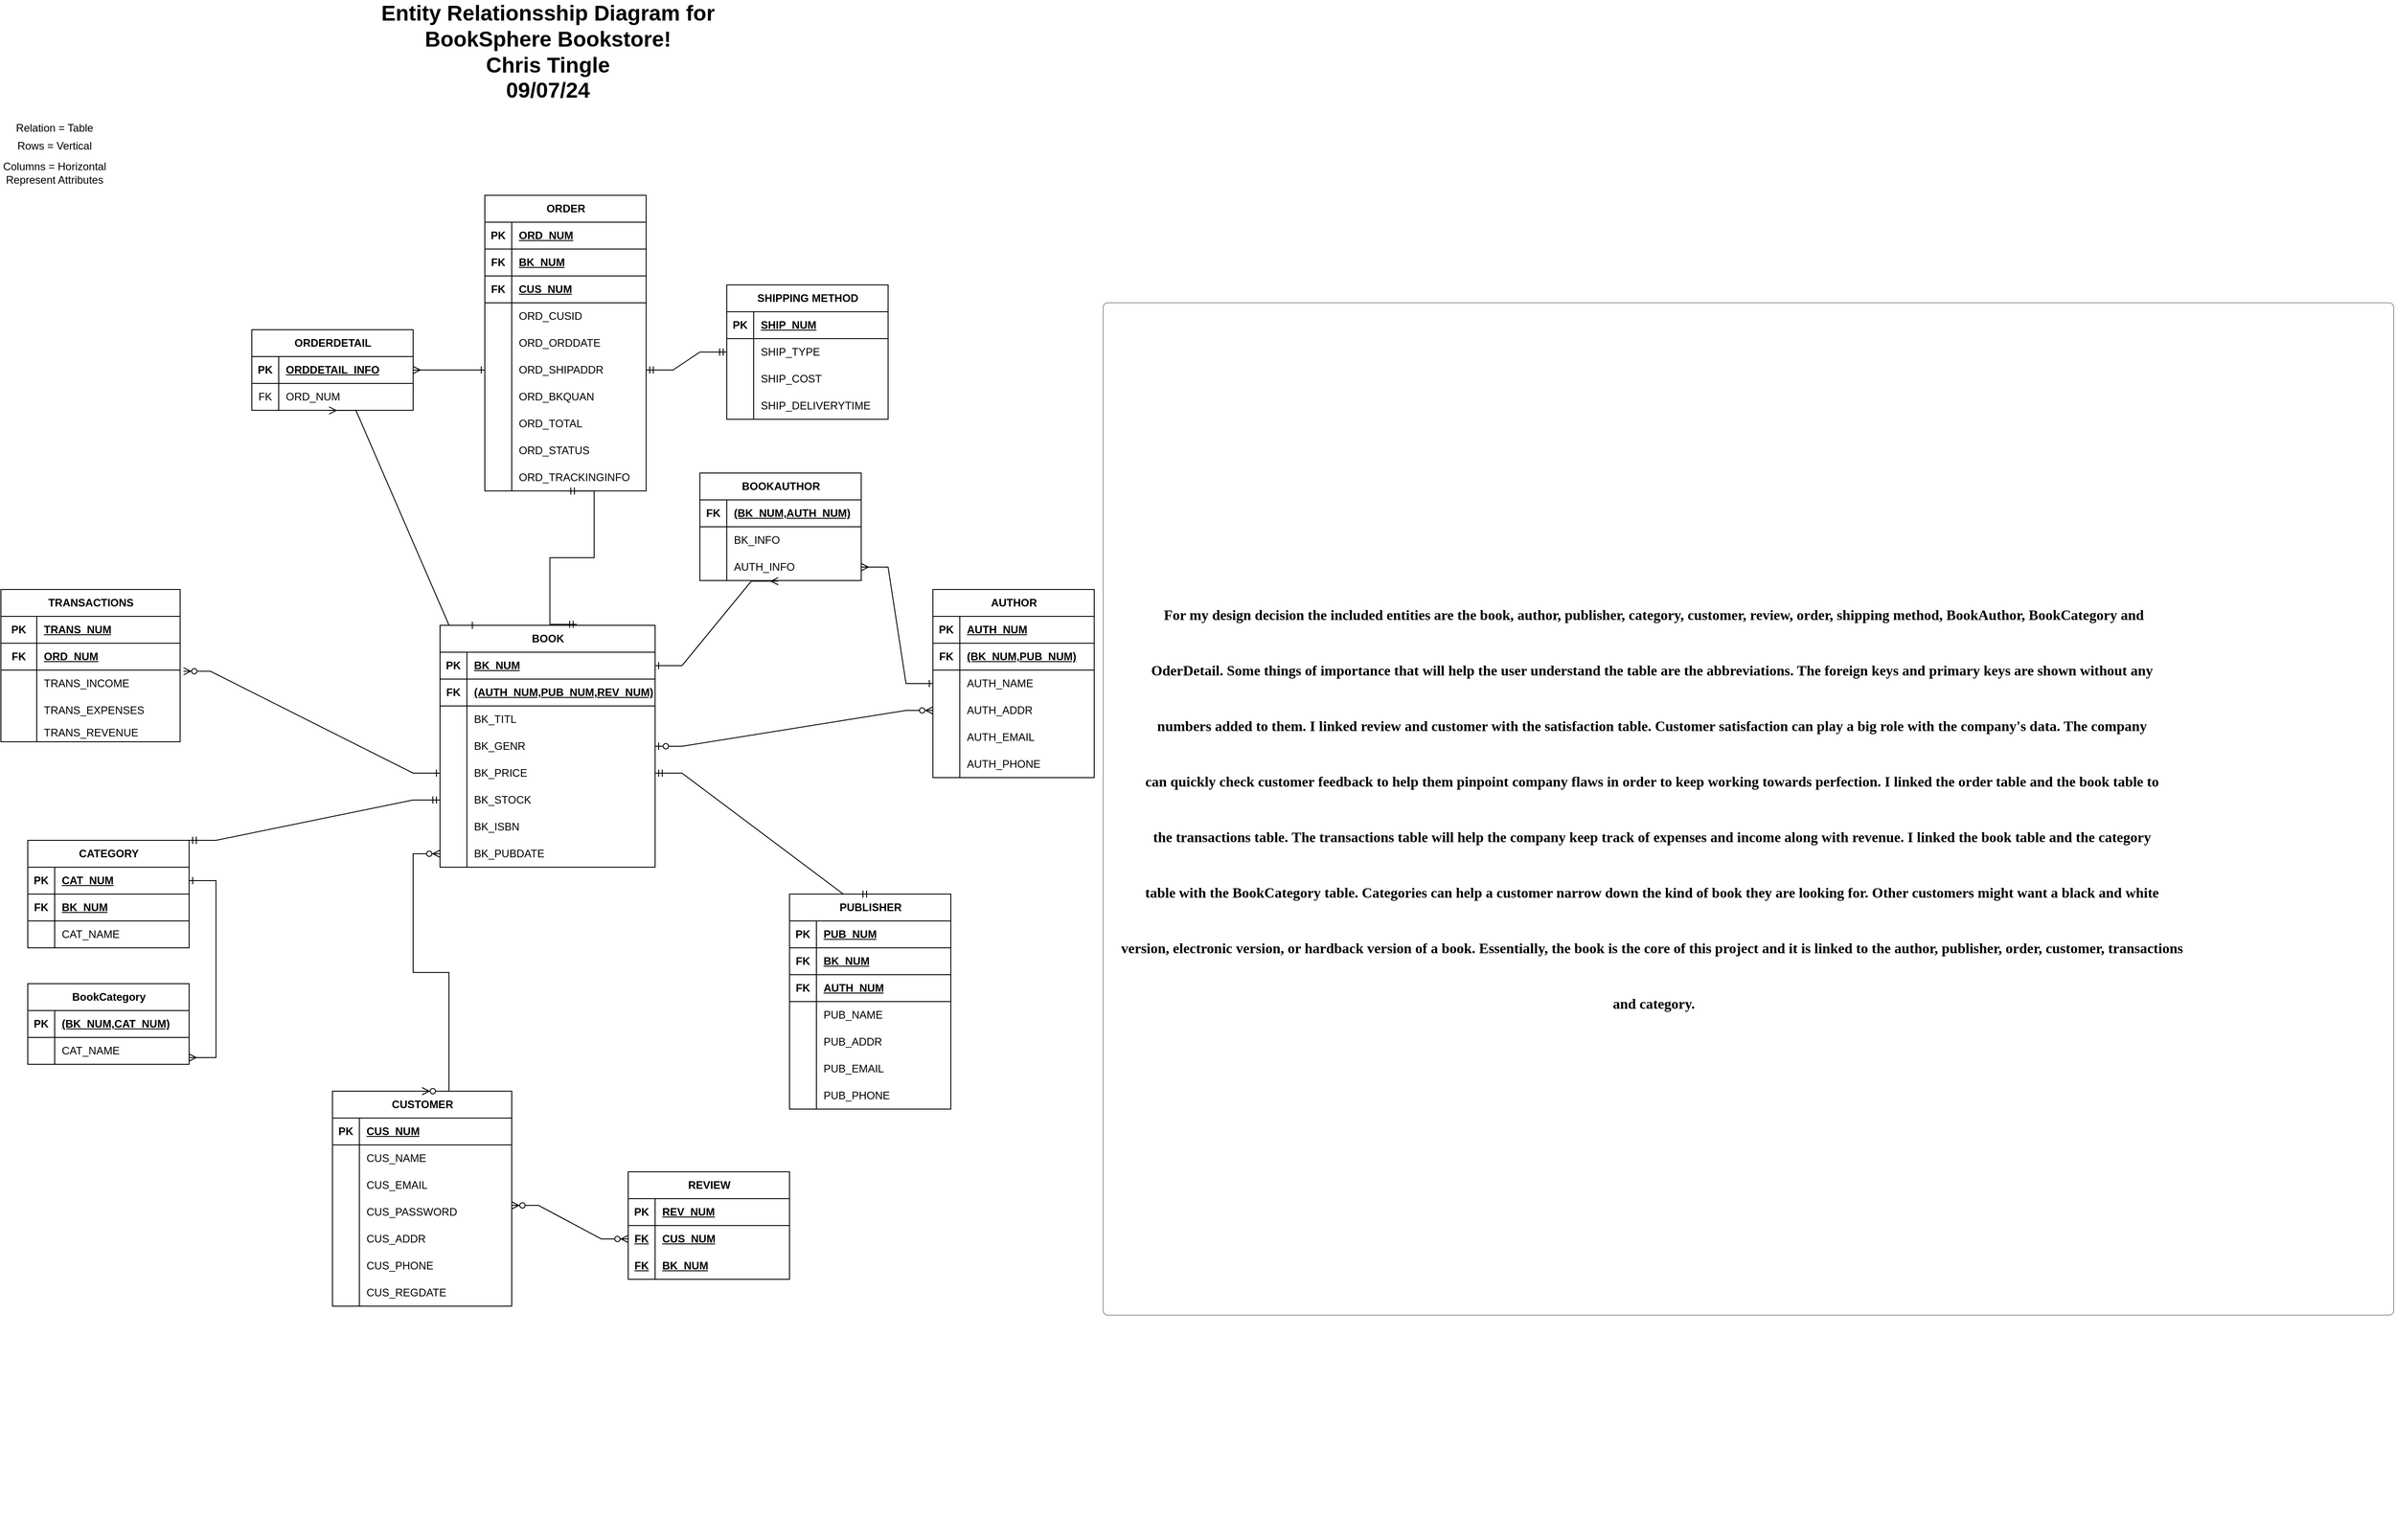 <mxfile version="24.7.12">
  <diagram name="Page-1" id="LqJy_FDtpRLmgSAEQ9_x">
    <mxGraphModel dx="2317" dy="1867" grid="1" gridSize="10" guides="1" tooltips="1" connect="1" arrows="1" fold="1" page="1" pageScale="1" pageWidth="850" pageHeight="1100" math="0" shadow="0">
      <root>
        <mxCell id="0" />
        <mxCell id="1" parent="0" />
        <mxCell id="2EGjD_8PTE_1te14XtYQ-1" value="BOOK" style="shape=table;startSize=30;container=1;collapsible=1;childLayout=tableLayout;fixedRows=1;rowLines=0;fontStyle=1;align=center;resizeLast=1;html=1;" parent="1" vertex="1">
          <mxGeometry x="120" y="40" width="240" height="270" as="geometry" />
        </mxCell>
        <mxCell id="2EGjD_8PTE_1te14XtYQ-2" value="" style="shape=tableRow;horizontal=0;startSize=0;swimlaneHead=0;swimlaneBody=0;fillColor=none;collapsible=0;dropTarget=0;points=[[0,0.5],[1,0.5]];portConstraint=eastwest;top=0;left=0;right=0;bottom=1;" parent="2EGjD_8PTE_1te14XtYQ-1" vertex="1">
          <mxGeometry y="30" width="240" height="30" as="geometry" />
        </mxCell>
        <mxCell id="2EGjD_8PTE_1te14XtYQ-3" value="PK" style="shape=partialRectangle;connectable=0;fillColor=none;top=0;left=0;bottom=0;right=0;fontStyle=1;overflow=hidden;whiteSpace=wrap;html=1;" parent="2EGjD_8PTE_1te14XtYQ-2" vertex="1">
          <mxGeometry width="30" height="30" as="geometry">
            <mxRectangle width="30" height="30" as="alternateBounds" />
          </mxGeometry>
        </mxCell>
        <mxCell id="2EGjD_8PTE_1te14XtYQ-4" value="BK_NUM" style="shape=partialRectangle;connectable=0;fillColor=none;top=0;left=0;bottom=0;right=0;align=left;spacingLeft=6;fontStyle=5;overflow=hidden;whiteSpace=wrap;html=1;" parent="2EGjD_8PTE_1te14XtYQ-2" vertex="1">
          <mxGeometry x="30" width="210" height="30" as="geometry">
            <mxRectangle width="210" height="30" as="alternateBounds" />
          </mxGeometry>
        </mxCell>
        <mxCell id="teMfviHVlJdA4XAiugHZ-49" style="shape=tableRow;horizontal=0;startSize=0;swimlaneHead=0;swimlaneBody=0;fillColor=none;collapsible=0;dropTarget=0;points=[[0,0.5],[1,0.5]];portConstraint=eastwest;top=0;left=0;right=0;bottom=1;" parent="2EGjD_8PTE_1te14XtYQ-1" vertex="1">
          <mxGeometry y="60" width="240" height="30" as="geometry" />
        </mxCell>
        <mxCell id="teMfviHVlJdA4XAiugHZ-50" value="FK" style="shape=partialRectangle;connectable=0;fillColor=none;top=0;left=0;bottom=0;right=0;fontStyle=1;overflow=hidden;whiteSpace=wrap;html=1;" parent="teMfviHVlJdA4XAiugHZ-49" vertex="1">
          <mxGeometry width="30" height="30" as="geometry">
            <mxRectangle width="30" height="30" as="alternateBounds" />
          </mxGeometry>
        </mxCell>
        <mxCell id="teMfviHVlJdA4XAiugHZ-51" value="(AUTH_NUM,PUB_NUM,REV_NUM)" style="shape=partialRectangle;connectable=0;fillColor=none;top=0;left=0;bottom=0;right=0;align=left;spacingLeft=6;fontStyle=5;overflow=hidden;whiteSpace=wrap;html=1;" parent="teMfviHVlJdA4XAiugHZ-49" vertex="1">
          <mxGeometry x="30" width="210" height="30" as="geometry">
            <mxRectangle width="210" height="30" as="alternateBounds" />
          </mxGeometry>
        </mxCell>
        <mxCell id="2EGjD_8PTE_1te14XtYQ-5" value="" style="shape=tableRow;horizontal=0;startSize=0;swimlaneHead=0;swimlaneBody=0;fillColor=none;collapsible=0;dropTarget=0;points=[[0,0.5],[1,0.5]];portConstraint=eastwest;top=0;left=0;right=0;bottom=0;" parent="2EGjD_8PTE_1te14XtYQ-1" vertex="1">
          <mxGeometry y="90" width="240" height="30" as="geometry" />
        </mxCell>
        <mxCell id="2EGjD_8PTE_1te14XtYQ-6" value="" style="shape=partialRectangle;connectable=0;fillColor=none;top=0;left=0;bottom=0;right=0;editable=1;overflow=hidden;whiteSpace=wrap;html=1;" parent="2EGjD_8PTE_1te14XtYQ-5" vertex="1">
          <mxGeometry width="30" height="30" as="geometry">
            <mxRectangle width="30" height="30" as="alternateBounds" />
          </mxGeometry>
        </mxCell>
        <mxCell id="2EGjD_8PTE_1te14XtYQ-7" value="BK_TITL" style="shape=partialRectangle;connectable=0;fillColor=none;top=0;left=0;bottom=0;right=0;align=left;spacingLeft=6;overflow=hidden;whiteSpace=wrap;html=1;" parent="2EGjD_8PTE_1te14XtYQ-5" vertex="1">
          <mxGeometry x="30" width="210" height="30" as="geometry">
            <mxRectangle width="210" height="30" as="alternateBounds" />
          </mxGeometry>
        </mxCell>
        <mxCell id="2EGjD_8PTE_1te14XtYQ-8" value="" style="shape=tableRow;horizontal=0;startSize=0;swimlaneHead=0;swimlaneBody=0;fillColor=none;collapsible=0;dropTarget=0;points=[[0,0.5],[1,0.5]];portConstraint=eastwest;top=0;left=0;right=0;bottom=0;" parent="2EGjD_8PTE_1te14XtYQ-1" vertex="1">
          <mxGeometry y="120" width="240" height="30" as="geometry" />
        </mxCell>
        <mxCell id="2EGjD_8PTE_1te14XtYQ-9" value="" style="shape=partialRectangle;connectable=0;fillColor=none;top=0;left=0;bottom=0;right=0;editable=1;overflow=hidden;whiteSpace=wrap;html=1;" parent="2EGjD_8PTE_1te14XtYQ-8" vertex="1">
          <mxGeometry width="30" height="30" as="geometry">
            <mxRectangle width="30" height="30" as="alternateBounds" />
          </mxGeometry>
        </mxCell>
        <mxCell id="2EGjD_8PTE_1te14XtYQ-10" value="BK_GENR" style="shape=partialRectangle;connectable=0;fillColor=none;top=0;left=0;bottom=0;right=0;align=left;spacingLeft=6;overflow=hidden;whiteSpace=wrap;html=1;" parent="2EGjD_8PTE_1te14XtYQ-8" vertex="1">
          <mxGeometry x="30" width="210" height="30" as="geometry">
            <mxRectangle width="210" height="30" as="alternateBounds" />
          </mxGeometry>
        </mxCell>
        <mxCell id="2EGjD_8PTE_1te14XtYQ-11" value="" style="shape=tableRow;horizontal=0;startSize=0;swimlaneHead=0;swimlaneBody=0;fillColor=none;collapsible=0;dropTarget=0;points=[[0,0.5],[1,0.5]];portConstraint=eastwest;top=0;left=0;right=0;bottom=0;" parent="2EGjD_8PTE_1te14XtYQ-1" vertex="1">
          <mxGeometry y="150" width="240" height="30" as="geometry" />
        </mxCell>
        <mxCell id="2EGjD_8PTE_1te14XtYQ-12" value="" style="shape=partialRectangle;connectable=0;fillColor=none;top=0;left=0;bottom=0;right=0;editable=1;overflow=hidden;whiteSpace=wrap;html=1;" parent="2EGjD_8PTE_1te14XtYQ-11" vertex="1">
          <mxGeometry width="30" height="30" as="geometry">
            <mxRectangle width="30" height="30" as="alternateBounds" />
          </mxGeometry>
        </mxCell>
        <mxCell id="2EGjD_8PTE_1te14XtYQ-13" value="BK_PRICE" style="shape=partialRectangle;connectable=0;fillColor=none;top=0;left=0;bottom=0;right=0;align=left;spacingLeft=6;overflow=hidden;whiteSpace=wrap;html=1;strokeWidth=1;" parent="2EGjD_8PTE_1te14XtYQ-11" vertex="1">
          <mxGeometry x="30" width="210" height="30" as="geometry">
            <mxRectangle width="210" height="30" as="alternateBounds" />
          </mxGeometry>
        </mxCell>
        <mxCell id="2EGjD_8PTE_1te14XtYQ-20" style="shape=tableRow;horizontal=0;startSize=0;swimlaneHead=0;swimlaneBody=0;fillColor=none;collapsible=0;dropTarget=0;points=[[0,0.5],[1,0.5]];portConstraint=eastwest;top=0;left=0;right=0;bottom=0;" parent="2EGjD_8PTE_1te14XtYQ-1" vertex="1">
          <mxGeometry y="180" width="240" height="30" as="geometry" />
        </mxCell>
        <mxCell id="2EGjD_8PTE_1te14XtYQ-21" style="shape=partialRectangle;connectable=0;fillColor=none;top=0;left=0;bottom=0;right=0;editable=1;overflow=hidden;whiteSpace=wrap;html=1;" parent="2EGjD_8PTE_1te14XtYQ-20" vertex="1">
          <mxGeometry width="30" height="30" as="geometry">
            <mxRectangle width="30" height="30" as="alternateBounds" />
          </mxGeometry>
        </mxCell>
        <mxCell id="2EGjD_8PTE_1te14XtYQ-22" value="BK_STOCK" style="shape=partialRectangle;connectable=0;fillColor=none;top=0;left=0;bottom=0;right=0;align=left;spacingLeft=6;overflow=hidden;whiteSpace=wrap;html=1;strokeWidth=1;" parent="2EGjD_8PTE_1te14XtYQ-20" vertex="1">
          <mxGeometry x="30" width="210" height="30" as="geometry">
            <mxRectangle width="210" height="30" as="alternateBounds" />
          </mxGeometry>
        </mxCell>
        <mxCell id="2EGjD_8PTE_1te14XtYQ-17" style="shape=tableRow;horizontal=0;startSize=0;swimlaneHead=0;swimlaneBody=0;fillColor=none;collapsible=0;dropTarget=0;points=[[0,0.5],[1,0.5]];portConstraint=eastwest;top=0;left=0;right=0;bottom=0;" parent="2EGjD_8PTE_1te14XtYQ-1" vertex="1">
          <mxGeometry y="210" width="240" height="30" as="geometry" />
        </mxCell>
        <mxCell id="2EGjD_8PTE_1te14XtYQ-18" style="shape=partialRectangle;connectable=0;fillColor=none;top=0;left=0;bottom=0;right=0;editable=1;overflow=hidden;whiteSpace=wrap;html=1;" parent="2EGjD_8PTE_1te14XtYQ-17" vertex="1">
          <mxGeometry width="30" height="30" as="geometry">
            <mxRectangle width="30" height="30" as="alternateBounds" />
          </mxGeometry>
        </mxCell>
        <mxCell id="2EGjD_8PTE_1te14XtYQ-19" value="BK_ISBN" style="shape=partialRectangle;connectable=0;fillColor=none;top=0;left=0;bottom=0;right=0;align=left;spacingLeft=6;overflow=hidden;whiteSpace=wrap;html=1;strokeWidth=1;" parent="2EGjD_8PTE_1te14XtYQ-17" vertex="1">
          <mxGeometry x="30" width="210" height="30" as="geometry">
            <mxRectangle width="210" height="30" as="alternateBounds" />
          </mxGeometry>
        </mxCell>
        <mxCell id="2EGjD_8PTE_1te14XtYQ-14" style="shape=tableRow;horizontal=0;startSize=0;swimlaneHead=0;swimlaneBody=0;fillColor=none;collapsible=0;dropTarget=0;points=[[0,0.5],[1,0.5]];portConstraint=eastwest;top=0;left=0;right=0;bottom=0;" parent="2EGjD_8PTE_1te14XtYQ-1" vertex="1">
          <mxGeometry y="240" width="240" height="30" as="geometry" />
        </mxCell>
        <mxCell id="2EGjD_8PTE_1te14XtYQ-15" style="shape=partialRectangle;connectable=0;fillColor=none;top=0;left=0;bottom=0;right=0;editable=1;overflow=hidden;whiteSpace=wrap;html=1;" parent="2EGjD_8PTE_1te14XtYQ-14" vertex="1">
          <mxGeometry width="30" height="30" as="geometry">
            <mxRectangle width="30" height="30" as="alternateBounds" />
          </mxGeometry>
        </mxCell>
        <mxCell id="2EGjD_8PTE_1te14XtYQ-16" value="BK_PUBDATE" style="shape=partialRectangle;connectable=0;fillColor=none;top=0;left=0;bottom=0;right=0;align=left;spacingLeft=6;overflow=hidden;whiteSpace=wrap;html=1;strokeWidth=1;" parent="2EGjD_8PTE_1te14XtYQ-14" vertex="1">
          <mxGeometry x="30" width="210" height="30" as="geometry">
            <mxRectangle width="210" height="30" as="alternateBounds" />
          </mxGeometry>
        </mxCell>
        <mxCell id="2EGjD_8PTE_1te14XtYQ-23" value="AUTHOR" style="shape=table;startSize=30;container=1;collapsible=1;childLayout=tableLayout;fixedRows=1;rowLines=0;fontStyle=1;align=center;resizeLast=1;html=1;" parent="1" vertex="1">
          <mxGeometry x="670" width="180" height="210" as="geometry" />
        </mxCell>
        <mxCell id="2EGjD_8PTE_1te14XtYQ-24" value="" style="shape=tableRow;horizontal=0;startSize=0;swimlaneHead=0;swimlaneBody=0;fillColor=none;collapsible=0;dropTarget=0;points=[[0,0.5],[1,0.5]];portConstraint=eastwest;top=0;left=0;right=0;bottom=1;" parent="2EGjD_8PTE_1te14XtYQ-23" vertex="1">
          <mxGeometry y="30" width="180" height="30" as="geometry" />
        </mxCell>
        <mxCell id="2EGjD_8PTE_1te14XtYQ-25" value="PK" style="shape=partialRectangle;connectable=0;fillColor=none;top=0;left=0;bottom=0;right=0;fontStyle=1;overflow=hidden;whiteSpace=wrap;html=1;" parent="2EGjD_8PTE_1te14XtYQ-24" vertex="1">
          <mxGeometry width="30" height="30" as="geometry">
            <mxRectangle width="30" height="30" as="alternateBounds" />
          </mxGeometry>
        </mxCell>
        <mxCell id="2EGjD_8PTE_1te14XtYQ-26" value="AUTH_NUM" style="shape=partialRectangle;connectable=0;fillColor=none;top=0;left=0;bottom=0;right=0;align=left;spacingLeft=6;fontStyle=5;overflow=hidden;whiteSpace=wrap;html=1;" parent="2EGjD_8PTE_1te14XtYQ-24" vertex="1">
          <mxGeometry x="30" width="150" height="30" as="geometry">
            <mxRectangle width="150" height="30" as="alternateBounds" />
          </mxGeometry>
        </mxCell>
        <mxCell id="teMfviHVlJdA4XAiugHZ-37" style="shape=tableRow;horizontal=0;startSize=0;swimlaneHead=0;swimlaneBody=0;fillColor=none;collapsible=0;dropTarget=0;points=[[0,0.5],[1,0.5]];portConstraint=eastwest;top=0;left=0;right=0;bottom=1;" parent="2EGjD_8PTE_1te14XtYQ-23" vertex="1">
          <mxGeometry y="60" width="180" height="30" as="geometry" />
        </mxCell>
        <mxCell id="teMfviHVlJdA4XAiugHZ-38" value="FK" style="shape=partialRectangle;connectable=0;fillColor=none;top=0;left=0;bottom=0;right=0;fontStyle=1;overflow=hidden;whiteSpace=wrap;html=1;" parent="teMfviHVlJdA4XAiugHZ-37" vertex="1">
          <mxGeometry width="30" height="30" as="geometry">
            <mxRectangle width="30" height="30" as="alternateBounds" />
          </mxGeometry>
        </mxCell>
        <mxCell id="teMfviHVlJdA4XAiugHZ-39" value="(BK_NUM,PUB_NUM)" style="shape=partialRectangle;connectable=0;fillColor=none;top=0;left=0;bottom=0;right=0;align=left;spacingLeft=6;fontStyle=5;overflow=hidden;whiteSpace=wrap;html=1;" parent="teMfviHVlJdA4XAiugHZ-37" vertex="1">
          <mxGeometry x="30" width="150" height="30" as="geometry">
            <mxRectangle width="150" height="30" as="alternateBounds" />
          </mxGeometry>
        </mxCell>
        <mxCell id="2EGjD_8PTE_1te14XtYQ-27" value="" style="shape=tableRow;horizontal=0;startSize=0;swimlaneHead=0;swimlaneBody=0;fillColor=none;collapsible=0;dropTarget=0;points=[[0,0.5],[1,0.5]];portConstraint=eastwest;top=0;left=0;right=0;bottom=0;" parent="2EGjD_8PTE_1te14XtYQ-23" vertex="1">
          <mxGeometry y="90" width="180" height="30" as="geometry" />
        </mxCell>
        <mxCell id="2EGjD_8PTE_1te14XtYQ-28" value="" style="shape=partialRectangle;connectable=0;fillColor=none;top=0;left=0;bottom=0;right=0;editable=1;overflow=hidden;whiteSpace=wrap;html=1;" parent="2EGjD_8PTE_1te14XtYQ-27" vertex="1">
          <mxGeometry width="30" height="30" as="geometry">
            <mxRectangle width="30" height="30" as="alternateBounds" />
          </mxGeometry>
        </mxCell>
        <mxCell id="2EGjD_8PTE_1te14XtYQ-29" value="AUTH_NAME" style="shape=partialRectangle;connectable=0;fillColor=none;top=0;left=0;bottom=0;right=0;align=left;spacingLeft=6;overflow=hidden;whiteSpace=wrap;html=1;" parent="2EGjD_8PTE_1te14XtYQ-27" vertex="1">
          <mxGeometry x="30" width="150" height="30" as="geometry">
            <mxRectangle width="150" height="30" as="alternateBounds" />
          </mxGeometry>
        </mxCell>
        <mxCell id="2EGjD_8PTE_1te14XtYQ-30" value="" style="shape=tableRow;horizontal=0;startSize=0;swimlaneHead=0;swimlaneBody=0;fillColor=none;collapsible=0;dropTarget=0;points=[[0,0.5],[1,0.5]];portConstraint=eastwest;top=0;left=0;right=0;bottom=0;" parent="2EGjD_8PTE_1te14XtYQ-23" vertex="1">
          <mxGeometry y="120" width="180" height="30" as="geometry" />
        </mxCell>
        <mxCell id="2EGjD_8PTE_1te14XtYQ-31" value="" style="shape=partialRectangle;connectable=0;fillColor=none;top=0;left=0;bottom=0;right=0;editable=1;overflow=hidden;whiteSpace=wrap;html=1;" parent="2EGjD_8PTE_1te14XtYQ-30" vertex="1">
          <mxGeometry width="30" height="30" as="geometry">
            <mxRectangle width="30" height="30" as="alternateBounds" />
          </mxGeometry>
        </mxCell>
        <mxCell id="2EGjD_8PTE_1te14XtYQ-32" value="AUTH_ADDR" style="shape=partialRectangle;connectable=0;fillColor=none;top=0;left=0;bottom=0;right=0;align=left;spacingLeft=6;overflow=hidden;whiteSpace=wrap;html=1;" parent="2EGjD_8PTE_1te14XtYQ-30" vertex="1">
          <mxGeometry x="30" width="150" height="30" as="geometry">
            <mxRectangle width="150" height="30" as="alternateBounds" />
          </mxGeometry>
        </mxCell>
        <mxCell id="2EGjD_8PTE_1te14XtYQ-33" value="" style="shape=tableRow;horizontal=0;startSize=0;swimlaneHead=0;swimlaneBody=0;fillColor=none;collapsible=0;dropTarget=0;points=[[0,0.5],[1,0.5]];portConstraint=eastwest;top=0;left=0;right=0;bottom=0;" parent="2EGjD_8PTE_1te14XtYQ-23" vertex="1">
          <mxGeometry y="150" width="180" height="30" as="geometry" />
        </mxCell>
        <mxCell id="2EGjD_8PTE_1te14XtYQ-34" value="" style="shape=partialRectangle;connectable=0;fillColor=none;top=0;left=0;bottom=0;right=0;editable=1;overflow=hidden;whiteSpace=wrap;html=1;" parent="2EGjD_8PTE_1te14XtYQ-33" vertex="1">
          <mxGeometry width="30" height="30" as="geometry">
            <mxRectangle width="30" height="30" as="alternateBounds" />
          </mxGeometry>
        </mxCell>
        <mxCell id="2EGjD_8PTE_1te14XtYQ-35" value="AUTH_EMAIL" style="shape=partialRectangle;connectable=0;fillColor=none;top=0;left=0;bottom=0;right=0;align=left;spacingLeft=6;overflow=hidden;whiteSpace=wrap;html=1;" parent="2EGjD_8PTE_1te14XtYQ-33" vertex="1">
          <mxGeometry x="30" width="150" height="30" as="geometry">
            <mxRectangle width="150" height="30" as="alternateBounds" />
          </mxGeometry>
        </mxCell>
        <mxCell id="2EGjD_8PTE_1te14XtYQ-39" style="shape=tableRow;horizontal=0;startSize=0;swimlaneHead=0;swimlaneBody=0;fillColor=none;collapsible=0;dropTarget=0;points=[[0,0.5],[1,0.5]];portConstraint=eastwest;top=0;left=0;right=0;bottom=0;" parent="2EGjD_8PTE_1te14XtYQ-23" vertex="1">
          <mxGeometry y="180" width="180" height="30" as="geometry" />
        </mxCell>
        <mxCell id="2EGjD_8PTE_1te14XtYQ-40" style="shape=partialRectangle;connectable=0;fillColor=none;top=0;left=0;bottom=0;right=0;editable=1;overflow=hidden;whiteSpace=wrap;html=1;" parent="2EGjD_8PTE_1te14XtYQ-39" vertex="1">
          <mxGeometry width="30" height="30" as="geometry">
            <mxRectangle width="30" height="30" as="alternateBounds" />
          </mxGeometry>
        </mxCell>
        <mxCell id="2EGjD_8PTE_1te14XtYQ-41" value="AUTH_PHONE" style="shape=partialRectangle;connectable=0;fillColor=none;top=0;left=0;bottom=0;right=0;align=left;spacingLeft=6;overflow=hidden;whiteSpace=wrap;html=1;" parent="2EGjD_8PTE_1te14XtYQ-39" vertex="1">
          <mxGeometry x="30" width="150" height="30" as="geometry">
            <mxRectangle width="150" height="30" as="alternateBounds" />
          </mxGeometry>
        </mxCell>
        <mxCell id="2EGjD_8PTE_1te14XtYQ-42" value="PUBLISHER" style="shape=table;startSize=30;container=1;collapsible=1;childLayout=tableLayout;fixedRows=1;rowLines=0;fontStyle=1;align=center;resizeLast=1;html=1;" parent="1" vertex="1">
          <mxGeometry x="510" y="340" width="180" height="240" as="geometry" />
        </mxCell>
        <mxCell id="2EGjD_8PTE_1te14XtYQ-43" value="" style="shape=tableRow;horizontal=0;startSize=0;swimlaneHead=0;swimlaneBody=0;fillColor=none;collapsible=0;dropTarget=0;points=[[0,0.5],[1,0.5]];portConstraint=eastwest;top=0;left=0;right=0;bottom=1;" parent="2EGjD_8PTE_1te14XtYQ-42" vertex="1">
          <mxGeometry y="30" width="180" height="30" as="geometry" />
        </mxCell>
        <mxCell id="2EGjD_8PTE_1te14XtYQ-44" value="PK" style="shape=partialRectangle;connectable=0;fillColor=none;top=0;left=0;bottom=0;right=0;fontStyle=1;overflow=hidden;whiteSpace=wrap;html=1;" parent="2EGjD_8PTE_1te14XtYQ-43" vertex="1">
          <mxGeometry width="30" height="30" as="geometry">
            <mxRectangle width="30" height="30" as="alternateBounds" />
          </mxGeometry>
        </mxCell>
        <mxCell id="2EGjD_8PTE_1te14XtYQ-45" value="PUB_NUM" style="shape=partialRectangle;connectable=0;fillColor=none;top=0;left=0;bottom=0;right=0;align=left;spacingLeft=6;fontStyle=5;overflow=hidden;whiteSpace=wrap;html=1;" parent="2EGjD_8PTE_1te14XtYQ-43" vertex="1">
          <mxGeometry x="30" width="150" height="30" as="geometry">
            <mxRectangle width="150" height="30" as="alternateBounds" />
          </mxGeometry>
        </mxCell>
        <mxCell id="teMfviHVlJdA4XAiugHZ-43" style="shape=tableRow;horizontal=0;startSize=0;swimlaneHead=0;swimlaneBody=0;fillColor=none;collapsible=0;dropTarget=0;points=[[0,0.5],[1,0.5]];portConstraint=eastwest;top=0;left=0;right=0;bottom=1;" parent="2EGjD_8PTE_1te14XtYQ-42" vertex="1">
          <mxGeometry y="60" width="180" height="30" as="geometry" />
        </mxCell>
        <mxCell id="teMfviHVlJdA4XAiugHZ-44" value="FK" style="shape=partialRectangle;connectable=0;fillColor=none;top=0;left=0;bottom=0;right=0;fontStyle=1;overflow=hidden;whiteSpace=wrap;html=1;" parent="teMfviHVlJdA4XAiugHZ-43" vertex="1">
          <mxGeometry width="30" height="30" as="geometry">
            <mxRectangle width="30" height="30" as="alternateBounds" />
          </mxGeometry>
        </mxCell>
        <mxCell id="teMfviHVlJdA4XAiugHZ-45" value="BK_NUM" style="shape=partialRectangle;connectable=0;fillColor=none;top=0;left=0;bottom=0;right=0;align=left;spacingLeft=6;fontStyle=5;overflow=hidden;whiteSpace=wrap;html=1;" parent="teMfviHVlJdA4XAiugHZ-43" vertex="1">
          <mxGeometry x="30" width="150" height="30" as="geometry">
            <mxRectangle width="150" height="30" as="alternateBounds" />
          </mxGeometry>
        </mxCell>
        <mxCell id="teMfviHVlJdA4XAiugHZ-40" style="shape=tableRow;horizontal=0;startSize=0;swimlaneHead=0;swimlaneBody=0;fillColor=none;collapsible=0;dropTarget=0;points=[[0,0.5],[1,0.5]];portConstraint=eastwest;top=0;left=0;right=0;bottom=1;" parent="2EGjD_8PTE_1te14XtYQ-42" vertex="1">
          <mxGeometry y="90" width="180" height="30" as="geometry" />
        </mxCell>
        <mxCell id="teMfviHVlJdA4XAiugHZ-41" value="FK" style="shape=partialRectangle;connectable=0;fillColor=none;top=0;left=0;bottom=0;right=0;fontStyle=1;overflow=hidden;whiteSpace=wrap;html=1;" parent="teMfviHVlJdA4XAiugHZ-40" vertex="1">
          <mxGeometry width="30" height="30" as="geometry">
            <mxRectangle width="30" height="30" as="alternateBounds" />
          </mxGeometry>
        </mxCell>
        <mxCell id="teMfviHVlJdA4XAiugHZ-42" value="AUTH_NUM" style="shape=partialRectangle;connectable=0;fillColor=none;top=0;left=0;bottom=0;right=0;align=left;spacingLeft=6;fontStyle=5;overflow=hidden;whiteSpace=wrap;html=1;" parent="teMfviHVlJdA4XAiugHZ-40" vertex="1">
          <mxGeometry x="30" width="150" height="30" as="geometry">
            <mxRectangle width="150" height="30" as="alternateBounds" />
          </mxGeometry>
        </mxCell>
        <mxCell id="2EGjD_8PTE_1te14XtYQ-46" value="" style="shape=tableRow;horizontal=0;startSize=0;swimlaneHead=0;swimlaneBody=0;fillColor=none;collapsible=0;dropTarget=0;points=[[0,0.5],[1,0.5]];portConstraint=eastwest;top=0;left=0;right=0;bottom=0;" parent="2EGjD_8PTE_1te14XtYQ-42" vertex="1">
          <mxGeometry y="120" width="180" height="30" as="geometry" />
        </mxCell>
        <mxCell id="2EGjD_8PTE_1te14XtYQ-47" value="" style="shape=partialRectangle;connectable=0;fillColor=none;top=0;left=0;bottom=0;right=0;editable=1;overflow=hidden;whiteSpace=wrap;html=1;" parent="2EGjD_8PTE_1te14XtYQ-46" vertex="1">
          <mxGeometry width="30" height="30" as="geometry">
            <mxRectangle width="30" height="30" as="alternateBounds" />
          </mxGeometry>
        </mxCell>
        <mxCell id="2EGjD_8PTE_1te14XtYQ-48" value="PUB_NAME" style="shape=partialRectangle;connectable=0;fillColor=none;top=0;left=0;bottom=0;right=0;align=left;spacingLeft=6;overflow=hidden;whiteSpace=wrap;html=1;" parent="2EGjD_8PTE_1te14XtYQ-46" vertex="1">
          <mxGeometry x="30" width="150" height="30" as="geometry">
            <mxRectangle width="150" height="30" as="alternateBounds" />
          </mxGeometry>
        </mxCell>
        <mxCell id="2EGjD_8PTE_1te14XtYQ-49" value="" style="shape=tableRow;horizontal=0;startSize=0;swimlaneHead=0;swimlaneBody=0;fillColor=none;collapsible=0;dropTarget=0;points=[[0,0.5],[1,0.5]];portConstraint=eastwest;top=0;left=0;right=0;bottom=0;" parent="2EGjD_8PTE_1te14XtYQ-42" vertex="1">
          <mxGeometry y="150" width="180" height="30" as="geometry" />
        </mxCell>
        <mxCell id="2EGjD_8PTE_1te14XtYQ-50" value="" style="shape=partialRectangle;connectable=0;fillColor=none;top=0;left=0;bottom=0;right=0;editable=1;overflow=hidden;whiteSpace=wrap;html=1;" parent="2EGjD_8PTE_1te14XtYQ-49" vertex="1">
          <mxGeometry width="30" height="30" as="geometry">
            <mxRectangle width="30" height="30" as="alternateBounds" />
          </mxGeometry>
        </mxCell>
        <mxCell id="2EGjD_8PTE_1te14XtYQ-51" value="PUB_ADDR" style="shape=partialRectangle;connectable=0;fillColor=none;top=0;left=0;bottom=0;right=0;align=left;spacingLeft=6;overflow=hidden;whiteSpace=wrap;html=1;" parent="2EGjD_8PTE_1te14XtYQ-49" vertex="1">
          <mxGeometry x="30" width="150" height="30" as="geometry">
            <mxRectangle width="150" height="30" as="alternateBounds" />
          </mxGeometry>
        </mxCell>
        <mxCell id="2EGjD_8PTE_1te14XtYQ-52" value="" style="shape=tableRow;horizontal=0;startSize=0;swimlaneHead=0;swimlaneBody=0;fillColor=none;collapsible=0;dropTarget=0;points=[[0,0.5],[1,0.5]];portConstraint=eastwest;top=0;left=0;right=0;bottom=0;" parent="2EGjD_8PTE_1te14XtYQ-42" vertex="1">
          <mxGeometry y="180" width="180" height="30" as="geometry" />
        </mxCell>
        <mxCell id="2EGjD_8PTE_1te14XtYQ-53" value="" style="shape=partialRectangle;connectable=0;fillColor=none;top=0;left=0;bottom=0;right=0;editable=1;overflow=hidden;whiteSpace=wrap;html=1;" parent="2EGjD_8PTE_1te14XtYQ-52" vertex="1">
          <mxGeometry width="30" height="30" as="geometry">
            <mxRectangle width="30" height="30" as="alternateBounds" />
          </mxGeometry>
        </mxCell>
        <mxCell id="2EGjD_8PTE_1te14XtYQ-54" value="PUB_EMAIL" style="shape=partialRectangle;connectable=0;fillColor=none;top=0;left=0;bottom=0;right=0;align=left;spacingLeft=6;overflow=hidden;whiteSpace=wrap;html=1;" parent="2EGjD_8PTE_1te14XtYQ-52" vertex="1">
          <mxGeometry x="30" width="150" height="30" as="geometry">
            <mxRectangle width="150" height="30" as="alternateBounds" />
          </mxGeometry>
        </mxCell>
        <mxCell id="2EGjD_8PTE_1te14XtYQ-55" style="shape=tableRow;horizontal=0;startSize=0;swimlaneHead=0;swimlaneBody=0;fillColor=none;collapsible=0;dropTarget=0;points=[[0,0.5],[1,0.5]];portConstraint=eastwest;top=0;left=0;right=0;bottom=0;" parent="2EGjD_8PTE_1te14XtYQ-42" vertex="1">
          <mxGeometry y="210" width="180" height="30" as="geometry" />
        </mxCell>
        <mxCell id="2EGjD_8PTE_1te14XtYQ-56" style="shape=partialRectangle;connectable=0;fillColor=none;top=0;left=0;bottom=0;right=0;editable=1;overflow=hidden;whiteSpace=wrap;html=1;" parent="2EGjD_8PTE_1te14XtYQ-55" vertex="1">
          <mxGeometry width="30" height="30" as="geometry">
            <mxRectangle width="30" height="30" as="alternateBounds" />
          </mxGeometry>
        </mxCell>
        <mxCell id="2EGjD_8PTE_1te14XtYQ-57" value="PUB_PHONE" style="shape=partialRectangle;connectable=0;fillColor=none;top=0;left=0;bottom=0;right=0;align=left;spacingLeft=6;overflow=hidden;whiteSpace=wrap;html=1;" parent="2EGjD_8PTE_1te14XtYQ-55" vertex="1">
          <mxGeometry x="30" width="150" height="30" as="geometry">
            <mxRectangle width="150" height="30" as="alternateBounds" />
          </mxGeometry>
        </mxCell>
        <mxCell id="2EGjD_8PTE_1te14XtYQ-58" value="CATEGORY" style="shape=table;startSize=30;container=1;collapsible=1;childLayout=tableLayout;fixedRows=1;rowLines=0;fontStyle=1;align=center;resizeLast=1;html=1;" parent="1" vertex="1">
          <mxGeometry x="-340" y="280" width="180" height="120" as="geometry" />
        </mxCell>
        <mxCell id="2EGjD_8PTE_1te14XtYQ-59" value="" style="shape=tableRow;horizontal=0;startSize=0;swimlaneHead=0;swimlaneBody=0;fillColor=none;collapsible=0;dropTarget=0;points=[[0,0.5],[1,0.5]];portConstraint=eastwest;top=0;left=0;right=0;bottom=1;" parent="2EGjD_8PTE_1te14XtYQ-58" vertex="1">
          <mxGeometry y="30" width="180" height="30" as="geometry" />
        </mxCell>
        <mxCell id="2EGjD_8PTE_1te14XtYQ-60" value="PK" style="shape=partialRectangle;connectable=0;fillColor=none;top=0;left=0;bottom=0;right=0;fontStyle=1;overflow=hidden;whiteSpace=wrap;html=1;" parent="2EGjD_8PTE_1te14XtYQ-59" vertex="1">
          <mxGeometry width="30" height="30" as="geometry">
            <mxRectangle width="30" height="30" as="alternateBounds" />
          </mxGeometry>
        </mxCell>
        <mxCell id="2EGjD_8PTE_1te14XtYQ-61" value="CAT_NUM" style="shape=partialRectangle;connectable=0;fillColor=none;top=0;left=0;bottom=0;right=0;align=left;spacingLeft=6;fontStyle=5;overflow=hidden;whiteSpace=wrap;html=1;" parent="2EGjD_8PTE_1te14XtYQ-59" vertex="1">
          <mxGeometry x="30" width="150" height="30" as="geometry">
            <mxRectangle width="150" height="30" as="alternateBounds" />
          </mxGeometry>
        </mxCell>
        <mxCell id="teMfviHVlJdA4XAiugHZ-55" style="shape=tableRow;horizontal=0;startSize=0;swimlaneHead=0;swimlaneBody=0;fillColor=none;collapsible=0;dropTarget=0;points=[[0,0.5],[1,0.5]];portConstraint=eastwest;top=0;left=0;right=0;bottom=1;" parent="2EGjD_8PTE_1te14XtYQ-58" vertex="1">
          <mxGeometry y="60" width="180" height="30" as="geometry" />
        </mxCell>
        <mxCell id="teMfviHVlJdA4XAiugHZ-56" value="FK" style="shape=partialRectangle;connectable=0;fillColor=none;top=0;left=0;bottom=0;right=0;fontStyle=1;overflow=hidden;whiteSpace=wrap;html=1;" parent="teMfviHVlJdA4XAiugHZ-55" vertex="1">
          <mxGeometry width="30" height="30" as="geometry">
            <mxRectangle width="30" height="30" as="alternateBounds" />
          </mxGeometry>
        </mxCell>
        <mxCell id="teMfviHVlJdA4XAiugHZ-57" value="BK_NUM" style="shape=partialRectangle;connectable=0;fillColor=none;top=0;left=0;bottom=0;right=0;align=left;spacingLeft=6;fontStyle=5;overflow=hidden;whiteSpace=wrap;html=1;" parent="teMfviHVlJdA4XAiugHZ-55" vertex="1">
          <mxGeometry x="30" width="150" height="30" as="geometry">
            <mxRectangle width="150" height="30" as="alternateBounds" />
          </mxGeometry>
        </mxCell>
        <mxCell id="2EGjD_8PTE_1te14XtYQ-62" value="" style="shape=tableRow;horizontal=0;startSize=0;swimlaneHead=0;swimlaneBody=0;fillColor=none;collapsible=0;dropTarget=0;points=[[0,0.5],[1,0.5]];portConstraint=eastwest;top=0;left=0;right=0;bottom=0;" parent="2EGjD_8PTE_1te14XtYQ-58" vertex="1">
          <mxGeometry y="90" width="180" height="30" as="geometry" />
        </mxCell>
        <mxCell id="2EGjD_8PTE_1te14XtYQ-63" value="" style="shape=partialRectangle;connectable=0;fillColor=none;top=0;left=0;bottom=0;right=0;editable=1;overflow=hidden;whiteSpace=wrap;html=1;" parent="2EGjD_8PTE_1te14XtYQ-62" vertex="1">
          <mxGeometry width="30" height="30" as="geometry">
            <mxRectangle width="30" height="30" as="alternateBounds" />
          </mxGeometry>
        </mxCell>
        <mxCell id="2EGjD_8PTE_1te14XtYQ-64" value="CAT_NAME" style="shape=partialRectangle;connectable=0;fillColor=none;top=0;left=0;bottom=0;right=0;align=left;spacingLeft=6;overflow=hidden;whiteSpace=wrap;html=1;" parent="2EGjD_8PTE_1te14XtYQ-62" vertex="1">
          <mxGeometry x="30" width="150" height="30" as="geometry">
            <mxRectangle width="150" height="30" as="alternateBounds" />
          </mxGeometry>
        </mxCell>
        <mxCell id="2EGjD_8PTE_1te14XtYQ-141" value="ORDER" style="shape=table;startSize=30;container=1;collapsible=1;childLayout=tableLayout;fixedRows=1;rowLines=0;fontStyle=1;align=center;resizeLast=1;html=1;" parent="1" vertex="1">
          <mxGeometry x="170" y="-440" width="180" height="330" as="geometry" />
        </mxCell>
        <mxCell id="2EGjD_8PTE_1te14XtYQ-142" value="" style="shape=tableRow;horizontal=0;startSize=0;swimlaneHead=0;swimlaneBody=0;fillColor=none;collapsible=0;dropTarget=0;points=[[0,0.5],[1,0.5]];portConstraint=eastwest;top=0;left=0;right=0;bottom=1;" parent="2EGjD_8PTE_1te14XtYQ-141" vertex="1">
          <mxGeometry y="30" width="180" height="30" as="geometry" />
        </mxCell>
        <mxCell id="2EGjD_8PTE_1te14XtYQ-143" value="PK" style="shape=partialRectangle;connectable=0;fillColor=none;top=0;left=0;bottom=0;right=0;fontStyle=1;overflow=hidden;whiteSpace=wrap;html=1;" parent="2EGjD_8PTE_1te14XtYQ-142" vertex="1">
          <mxGeometry width="30" height="30" as="geometry">
            <mxRectangle width="30" height="30" as="alternateBounds" />
          </mxGeometry>
        </mxCell>
        <mxCell id="2EGjD_8PTE_1te14XtYQ-144" value="ORD_NUM" style="shape=partialRectangle;connectable=0;fillColor=none;top=0;left=0;bottom=0;right=0;align=left;spacingLeft=6;fontStyle=5;overflow=hidden;whiteSpace=wrap;html=1;" parent="2EGjD_8PTE_1te14XtYQ-142" vertex="1">
          <mxGeometry x="30" width="150" height="30" as="geometry">
            <mxRectangle width="150" height="30" as="alternateBounds" />
          </mxGeometry>
        </mxCell>
        <mxCell id="teMfviHVlJdA4XAiugHZ-28" style="shape=tableRow;horizontal=0;startSize=0;swimlaneHead=0;swimlaneBody=0;fillColor=none;collapsible=0;dropTarget=0;points=[[0,0.5],[1,0.5]];portConstraint=eastwest;top=0;left=0;right=0;bottom=1;" parent="2EGjD_8PTE_1te14XtYQ-141" vertex="1">
          <mxGeometry y="60" width="180" height="30" as="geometry" />
        </mxCell>
        <mxCell id="teMfviHVlJdA4XAiugHZ-29" value="FK" style="shape=partialRectangle;connectable=0;fillColor=none;top=0;left=0;bottom=0;right=0;fontStyle=1;overflow=hidden;whiteSpace=wrap;html=1;" parent="teMfviHVlJdA4XAiugHZ-28" vertex="1">
          <mxGeometry width="30" height="30" as="geometry">
            <mxRectangle width="30" height="30" as="alternateBounds" />
          </mxGeometry>
        </mxCell>
        <mxCell id="teMfviHVlJdA4XAiugHZ-30" value="BK_NUM" style="shape=partialRectangle;connectable=0;fillColor=none;top=0;left=0;bottom=0;right=0;align=left;spacingLeft=6;fontStyle=5;overflow=hidden;whiteSpace=wrap;html=1;" parent="teMfviHVlJdA4XAiugHZ-28" vertex="1">
          <mxGeometry x="30" width="150" height="30" as="geometry">
            <mxRectangle width="150" height="30" as="alternateBounds" />
          </mxGeometry>
        </mxCell>
        <mxCell id="teMfviHVlJdA4XAiugHZ-31" style="shape=tableRow;horizontal=0;startSize=0;swimlaneHead=0;swimlaneBody=0;fillColor=none;collapsible=0;dropTarget=0;points=[[0,0.5],[1,0.5]];portConstraint=eastwest;top=0;left=0;right=0;bottom=1;" parent="2EGjD_8PTE_1te14XtYQ-141" vertex="1">
          <mxGeometry y="90" width="180" height="30" as="geometry" />
        </mxCell>
        <mxCell id="teMfviHVlJdA4XAiugHZ-32" value="FK" style="shape=partialRectangle;connectable=0;fillColor=none;top=0;left=0;bottom=0;right=0;fontStyle=1;overflow=hidden;whiteSpace=wrap;html=1;" parent="teMfviHVlJdA4XAiugHZ-31" vertex="1">
          <mxGeometry width="30" height="30" as="geometry">
            <mxRectangle width="30" height="30" as="alternateBounds" />
          </mxGeometry>
        </mxCell>
        <mxCell id="teMfviHVlJdA4XAiugHZ-33" value="CUS_NUM" style="shape=partialRectangle;connectable=0;fillColor=none;top=0;left=0;bottom=0;right=0;align=left;spacingLeft=6;fontStyle=5;overflow=hidden;whiteSpace=wrap;html=1;" parent="teMfviHVlJdA4XAiugHZ-31" vertex="1">
          <mxGeometry x="30" width="150" height="30" as="geometry">
            <mxRectangle width="150" height="30" as="alternateBounds" />
          </mxGeometry>
        </mxCell>
        <mxCell id="2EGjD_8PTE_1te14XtYQ-145" value="" style="shape=tableRow;horizontal=0;startSize=0;swimlaneHead=0;swimlaneBody=0;fillColor=none;collapsible=0;dropTarget=0;points=[[0,0.5],[1,0.5]];portConstraint=eastwest;top=0;left=0;right=0;bottom=0;" parent="2EGjD_8PTE_1te14XtYQ-141" vertex="1">
          <mxGeometry y="120" width="180" height="30" as="geometry" />
        </mxCell>
        <mxCell id="2EGjD_8PTE_1te14XtYQ-146" value="" style="shape=partialRectangle;connectable=0;fillColor=none;top=0;left=0;bottom=0;right=0;editable=1;overflow=hidden;whiteSpace=wrap;html=1;" parent="2EGjD_8PTE_1te14XtYQ-145" vertex="1">
          <mxGeometry width="30" height="30" as="geometry">
            <mxRectangle width="30" height="30" as="alternateBounds" />
          </mxGeometry>
        </mxCell>
        <mxCell id="2EGjD_8PTE_1te14XtYQ-147" value="ORD_CUSID" style="shape=partialRectangle;connectable=0;fillColor=none;top=0;left=0;bottom=0;right=0;align=left;spacingLeft=6;overflow=hidden;whiteSpace=wrap;html=1;" parent="2EGjD_8PTE_1te14XtYQ-145" vertex="1">
          <mxGeometry x="30" width="150" height="30" as="geometry">
            <mxRectangle width="150" height="30" as="alternateBounds" />
          </mxGeometry>
        </mxCell>
        <mxCell id="2EGjD_8PTE_1te14XtYQ-148" value="" style="shape=tableRow;horizontal=0;startSize=0;swimlaneHead=0;swimlaneBody=0;fillColor=none;collapsible=0;dropTarget=0;points=[[0,0.5],[1,0.5]];portConstraint=eastwest;top=0;left=0;right=0;bottom=0;" parent="2EGjD_8PTE_1te14XtYQ-141" vertex="1">
          <mxGeometry y="150" width="180" height="30" as="geometry" />
        </mxCell>
        <mxCell id="2EGjD_8PTE_1te14XtYQ-149" value="" style="shape=partialRectangle;connectable=0;fillColor=none;top=0;left=0;bottom=0;right=0;editable=1;overflow=hidden;whiteSpace=wrap;html=1;" parent="2EGjD_8PTE_1te14XtYQ-148" vertex="1">
          <mxGeometry width="30" height="30" as="geometry">
            <mxRectangle width="30" height="30" as="alternateBounds" />
          </mxGeometry>
        </mxCell>
        <mxCell id="2EGjD_8PTE_1te14XtYQ-150" value="ORD_ORDDATE" style="shape=partialRectangle;connectable=0;fillColor=none;top=0;left=0;bottom=0;right=0;align=left;spacingLeft=6;overflow=hidden;whiteSpace=wrap;html=1;" parent="2EGjD_8PTE_1te14XtYQ-148" vertex="1">
          <mxGeometry x="30" width="150" height="30" as="geometry">
            <mxRectangle width="150" height="30" as="alternateBounds" />
          </mxGeometry>
        </mxCell>
        <mxCell id="2EGjD_8PTE_1te14XtYQ-151" value="" style="shape=tableRow;horizontal=0;startSize=0;swimlaneHead=0;swimlaneBody=0;fillColor=none;collapsible=0;dropTarget=0;points=[[0,0.5],[1,0.5]];portConstraint=eastwest;top=0;left=0;right=0;bottom=0;" parent="2EGjD_8PTE_1te14XtYQ-141" vertex="1">
          <mxGeometry y="180" width="180" height="30" as="geometry" />
        </mxCell>
        <mxCell id="2EGjD_8PTE_1te14XtYQ-152" value="" style="shape=partialRectangle;connectable=0;fillColor=none;top=0;left=0;bottom=0;right=0;editable=1;overflow=hidden;whiteSpace=wrap;html=1;" parent="2EGjD_8PTE_1te14XtYQ-151" vertex="1">
          <mxGeometry width="30" height="30" as="geometry">
            <mxRectangle width="30" height="30" as="alternateBounds" />
          </mxGeometry>
        </mxCell>
        <mxCell id="2EGjD_8PTE_1te14XtYQ-153" value="ORD_SHIPADDR" style="shape=partialRectangle;connectable=0;fillColor=none;top=0;left=0;bottom=0;right=0;align=left;spacingLeft=6;overflow=hidden;whiteSpace=wrap;html=1;" parent="2EGjD_8PTE_1te14XtYQ-151" vertex="1">
          <mxGeometry x="30" width="150" height="30" as="geometry">
            <mxRectangle width="150" height="30" as="alternateBounds" />
          </mxGeometry>
        </mxCell>
        <mxCell id="2EGjD_8PTE_1te14XtYQ-163" style="shape=tableRow;horizontal=0;startSize=0;swimlaneHead=0;swimlaneBody=0;fillColor=none;collapsible=0;dropTarget=0;points=[[0,0.5],[1,0.5]];portConstraint=eastwest;top=0;left=0;right=0;bottom=0;" parent="2EGjD_8PTE_1te14XtYQ-141" vertex="1">
          <mxGeometry y="210" width="180" height="30" as="geometry" />
        </mxCell>
        <mxCell id="2EGjD_8PTE_1te14XtYQ-164" style="shape=partialRectangle;connectable=0;fillColor=none;top=0;left=0;bottom=0;right=0;editable=1;overflow=hidden;whiteSpace=wrap;html=1;" parent="2EGjD_8PTE_1te14XtYQ-163" vertex="1">
          <mxGeometry width="30" height="30" as="geometry">
            <mxRectangle width="30" height="30" as="alternateBounds" />
          </mxGeometry>
        </mxCell>
        <mxCell id="2EGjD_8PTE_1te14XtYQ-165" value="ORD_BKQUAN" style="shape=partialRectangle;connectable=0;fillColor=none;top=0;left=0;bottom=0;right=0;align=left;spacingLeft=6;overflow=hidden;whiteSpace=wrap;html=1;" parent="2EGjD_8PTE_1te14XtYQ-163" vertex="1">
          <mxGeometry x="30" width="150" height="30" as="geometry">
            <mxRectangle width="150" height="30" as="alternateBounds" />
          </mxGeometry>
        </mxCell>
        <mxCell id="2EGjD_8PTE_1te14XtYQ-160" style="shape=tableRow;horizontal=0;startSize=0;swimlaneHead=0;swimlaneBody=0;fillColor=none;collapsible=0;dropTarget=0;points=[[0,0.5],[1,0.5]];portConstraint=eastwest;top=0;left=0;right=0;bottom=0;" parent="2EGjD_8PTE_1te14XtYQ-141" vertex="1">
          <mxGeometry y="240" width="180" height="30" as="geometry" />
        </mxCell>
        <mxCell id="2EGjD_8PTE_1te14XtYQ-161" style="shape=partialRectangle;connectable=0;fillColor=none;top=0;left=0;bottom=0;right=0;editable=1;overflow=hidden;whiteSpace=wrap;html=1;" parent="2EGjD_8PTE_1te14XtYQ-160" vertex="1">
          <mxGeometry width="30" height="30" as="geometry">
            <mxRectangle width="30" height="30" as="alternateBounds" />
          </mxGeometry>
        </mxCell>
        <mxCell id="2EGjD_8PTE_1te14XtYQ-162" value="ORD_TOTAL" style="shape=partialRectangle;connectable=0;fillColor=none;top=0;left=0;bottom=0;right=0;align=left;spacingLeft=6;overflow=hidden;whiteSpace=wrap;html=1;" parent="2EGjD_8PTE_1te14XtYQ-160" vertex="1">
          <mxGeometry x="30" width="150" height="30" as="geometry">
            <mxRectangle width="150" height="30" as="alternateBounds" />
          </mxGeometry>
        </mxCell>
        <mxCell id="2EGjD_8PTE_1te14XtYQ-157" style="shape=tableRow;horizontal=0;startSize=0;swimlaneHead=0;swimlaneBody=0;fillColor=none;collapsible=0;dropTarget=0;points=[[0,0.5],[1,0.5]];portConstraint=eastwest;top=0;left=0;right=0;bottom=0;" parent="2EGjD_8PTE_1te14XtYQ-141" vertex="1">
          <mxGeometry y="270" width="180" height="30" as="geometry" />
        </mxCell>
        <mxCell id="2EGjD_8PTE_1te14XtYQ-158" value="" style="shape=partialRectangle;connectable=0;fillColor=none;top=0;left=0;bottom=0;right=0;editable=1;overflow=hidden;whiteSpace=wrap;html=1;" parent="2EGjD_8PTE_1te14XtYQ-157" vertex="1">
          <mxGeometry width="30" height="30" as="geometry">
            <mxRectangle width="30" height="30" as="alternateBounds" />
          </mxGeometry>
        </mxCell>
        <mxCell id="2EGjD_8PTE_1te14XtYQ-159" value="ORD_STATUS" style="shape=partialRectangle;connectable=0;fillColor=none;top=0;left=0;bottom=0;right=0;align=left;spacingLeft=6;overflow=hidden;whiteSpace=wrap;html=1;" parent="2EGjD_8PTE_1te14XtYQ-157" vertex="1">
          <mxGeometry x="30" width="150" height="30" as="geometry">
            <mxRectangle width="150" height="30" as="alternateBounds" />
          </mxGeometry>
        </mxCell>
        <mxCell id="2EGjD_8PTE_1te14XtYQ-154" style="shape=tableRow;horizontal=0;startSize=0;swimlaneHead=0;swimlaneBody=0;fillColor=none;collapsible=0;dropTarget=0;points=[[0,0.5],[1,0.5]];portConstraint=eastwest;top=0;left=0;right=0;bottom=0;" parent="2EGjD_8PTE_1te14XtYQ-141" vertex="1">
          <mxGeometry y="300" width="180" height="30" as="geometry" />
        </mxCell>
        <mxCell id="2EGjD_8PTE_1te14XtYQ-155" value="" style="shape=partialRectangle;connectable=0;fillColor=none;top=0;left=0;bottom=0;right=0;editable=1;overflow=hidden;whiteSpace=wrap;html=1;" parent="2EGjD_8PTE_1te14XtYQ-154" vertex="1">
          <mxGeometry width="30" height="30" as="geometry">
            <mxRectangle width="30" height="30" as="alternateBounds" />
          </mxGeometry>
        </mxCell>
        <mxCell id="2EGjD_8PTE_1te14XtYQ-156" value="ORD_TRACKINGINFO" style="shape=partialRectangle;connectable=0;fillColor=none;top=0;left=0;bottom=0;right=0;align=left;spacingLeft=6;overflow=hidden;whiteSpace=wrap;html=1;" parent="2EGjD_8PTE_1te14XtYQ-154" vertex="1">
          <mxGeometry x="30" width="150" height="30" as="geometry">
            <mxRectangle width="150" height="30" as="alternateBounds" />
          </mxGeometry>
        </mxCell>
        <mxCell id="2EGjD_8PTE_1te14XtYQ-166" value="TRANSACTIONS" style="shape=table;startSize=30;container=1;collapsible=1;childLayout=tableLayout;fixedRows=1;rowLines=0;fontStyle=1;align=center;resizeLast=1;html=1;" parent="1" vertex="1">
          <mxGeometry x="-370" width="200" height="170" as="geometry" />
        </mxCell>
        <mxCell id="2EGjD_8PTE_1te14XtYQ-167" value="" style="shape=tableRow;horizontal=0;startSize=0;swimlaneHead=0;swimlaneBody=0;fillColor=none;collapsible=0;dropTarget=0;points=[[0,0.5],[1,0.5]];portConstraint=eastwest;top=0;left=0;right=0;bottom=1;" parent="2EGjD_8PTE_1te14XtYQ-166" vertex="1">
          <mxGeometry y="30" width="200" height="30" as="geometry" />
        </mxCell>
        <mxCell id="2EGjD_8PTE_1te14XtYQ-168" value="&lt;div&gt;PK&lt;/div&gt;" style="shape=partialRectangle;connectable=0;fillColor=none;top=0;left=0;bottom=0;right=0;fontStyle=1;overflow=hidden;whiteSpace=wrap;html=1;" parent="2EGjD_8PTE_1te14XtYQ-167" vertex="1">
          <mxGeometry width="40" height="30" as="geometry">
            <mxRectangle width="40" height="30" as="alternateBounds" />
          </mxGeometry>
        </mxCell>
        <mxCell id="2EGjD_8PTE_1te14XtYQ-169" value="&lt;div&gt;TRANS_NUM&lt;/div&gt;" style="shape=partialRectangle;connectable=0;fillColor=none;top=0;left=0;bottom=0;right=0;align=left;spacingLeft=6;fontStyle=5;overflow=hidden;whiteSpace=wrap;html=1;" parent="2EGjD_8PTE_1te14XtYQ-167" vertex="1">
          <mxGeometry x="40" width="160" height="30" as="geometry">
            <mxRectangle width="160" height="30" as="alternateBounds" />
          </mxGeometry>
        </mxCell>
        <mxCell id="teMfviHVlJdA4XAiugHZ-52" style="shape=tableRow;horizontal=0;startSize=0;swimlaneHead=0;swimlaneBody=0;fillColor=none;collapsible=0;dropTarget=0;points=[[0,0.5],[1,0.5]];portConstraint=eastwest;top=0;left=0;right=0;bottom=1;" parent="2EGjD_8PTE_1te14XtYQ-166" vertex="1">
          <mxGeometry y="60" width="200" height="30" as="geometry" />
        </mxCell>
        <mxCell id="teMfviHVlJdA4XAiugHZ-53" value="FK" style="shape=partialRectangle;connectable=0;fillColor=none;top=0;left=0;bottom=0;right=0;fontStyle=1;overflow=hidden;whiteSpace=wrap;html=1;" parent="teMfviHVlJdA4XAiugHZ-52" vertex="1">
          <mxGeometry width="40" height="30" as="geometry">
            <mxRectangle width="40" height="30" as="alternateBounds" />
          </mxGeometry>
        </mxCell>
        <mxCell id="teMfviHVlJdA4XAiugHZ-54" value="ORD_NUM" style="shape=partialRectangle;connectable=0;fillColor=none;top=0;left=0;bottom=0;right=0;align=left;spacingLeft=6;fontStyle=5;overflow=hidden;whiteSpace=wrap;html=1;" parent="teMfviHVlJdA4XAiugHZ-52" vertex="1">
          <mxGeometry x="40" width="160" height="30" as="geometry">
            <mxRectangle width="160" height="30" as="alternateBounds" />
          </mxGeometry>
        </mxCell>
        <mxCell id="2EGjD_8PTE_1te14XtYQ-170" value="" style="shape=tableRow;horizontal=0;startSize=0;swimlaneHead=0;swimlaneBody=0;fillColor=none;collapsible=0;dropTarget=0;points=[[0,0.5],[1,0.5]];portConstraint=eastwest;top=0;left=0;right=0;bottom=0;" parent="2EGjD_8PTE_1te14XtYQ-166" vertex="1">
          <mxGeometry y="90" width="200" height="30" as="geometry" />
        </mxCell>
        <mxCell id="2EGjD_8PTE_1te14XtYQ-171" value="" style="shape=partialRectangle;connectable=0;fillColor=none;top=0;left=0;bottom=0;right=0;editable=1;overflow=hidden;whiteSpace=wrap;html=1;" parent="2EGjD_8PTE_1te14XtYQ-170" vertex="1">
          <mxGeometry width="40" height="30" as="geometry">
            <mxRectangle width="40" height="30" as="alternateBounds" />
          </mxGeometry>
        </mxCell>
        <mxCell id="2EGjD_8PTE_1te14XtYQ-172" value="TRANS_INCOME" style="shape=partialRectangle;connectable=0;fillColor=none;top=0;left=0;bottom=0;right=0;align=left;spacingLeft=6;overflow=hidden;whiteSpace=wrap;html=1;" parent="2EGjD_8PTE_1te14XtYQ-170" vertex="1">
          <mxGeometry x="40" width="160" height="30" as="geometry">
            <mxRectangle width="160" height="30" as="alternateBounds" />
          </mxGeometry>
        </mxCell>
        <mxCell id="2EGjD_8PTE_1te14XtYQ-173" value="" style="shape=tableRow;horizontal=0;startSize=0;swimlaneHead=0;swimlaneBody=0;fillColor=none;collapsible=0;dropTarget=0;points=[[0,0.5],[1,0.5]];portConstraint=eastwest;top=0;left=0;right=0;bottom=0;" parent="2EGjD_8PTE_1te14XtYQ-166" vertex="1">
          <mxGeometry y="120" width="200" height="30" as="geometry" />
        </mxCell>
        <mxCell id="2EGjD_8PTE_1te14XtYQ-174" value="" style="shape=partialRectangle;connectable=0;fillColor=none;top=0;left=0;bottom=0;right=0;editable=1;overflow=hidden;whiteSpace=wrap;html=1;" parent="2EGjD_8PTE_1te14XtYQ-173" vertex="1">
          <mxGeometry width="40" height="30" as="geometry">
            <mxRectangle width="40" height="30" as="alternateBounds" />
          </mxGeometry>
        </mxCell>
        <mxCell id="2EGjD_8PTE_1te14XtYQ-175" value="TRANS_EXPENSES" style="shape=partialRectangle;connectable=0;fillColor=none;top=0;left=0;bottom=0;right=0;align=left;spacingLeft=6;overflow=hidden;whiteSpace=wrap;html=1;" parent="2EGjD_8PTE_1te14XtYQ-173" vertex="1">
          <mxGeometry x="40" width="160" height="30" as="geometry">
            <mxRectangle width="160" height="30" as="alternateBounds" />
          </mxGeometry>
        </mxCell>
        <mxCell id="2EGjD_8PTE_1te14XtYQ-176" value="" style="shape=tableRow;horizontal=0;startSize=0;swimlaneHead=0;swimlaneBody=0;fillColor=none;collapsible=0;dropTarget=0;points=[[0,0.5],[1,0.5]];portConstraint=eastwest;top=0;left=0;right=0;bottom=0;" parent="2EGjD_8PTE_1te14XtYQ-166" vertex="1">
          <mxGeometry y="150" width="200" height="20" as="geometry" />
        </mxCell>
        <mxCell id="2EGjD_8PTE_1te14XtYQ-177" value="" style="shape=partialRectangle;connectable=0;fillColor=none;top=0;left=0;bottom=0;right=0;editable=1;overflow=hidden;whiteSpace=wrap;html=1;" parent="2EGjD_8PTE_1te14XtYQ-176" vertex="1">
          <mxGeometry width="40" height="20" as="geometry">
            <mxRectangle width="40" height="20" as="alternateBounds" />
          </mxGeometry>
        </mxCell>
        <mxCell id="2EGjD_8PTE_1te14XtYQ-178" value="TRANS_REVENUE" style="shape=partialRectangle;connectable=0;fillColor=none;top=0;left=0;bottom=0;right=0;align=left;spacingLeft=6;overflow=hidden;whiteSpace=wrap;html=1;" parent="2EGjD_8PTE_1te14XtYQ-176" vertex="1">
          <mxGeometry x="40" width="160" height="20" as="geometry">
            <mxRectangle width="160" height="20" as="alternateBounds" />
          </mxGeometry>
        </mxCell>
        <mxCell id="2EGjD_8PTE_1te14XtYQ-179" value="SHIPPING METHOD" style="shape=table;startSize=30;container=1;collapsible=1;childLayout=tableLayout;fixedRows=1;rowLines=0;fontStyle=1;align=center;resizeLast=1;html=1;" parent="1" vertex="1">
          <mxGeometry x="440" y="-340" width="180" height="150" as="geometry" />
        </mxCell>
        <mxCell id="2EGjD_8PTE_1te14XtYQ-180" value="" style="shape=tableRow;horizontal=0;startSize=0;swimlaneHead=0;swimlaneBody=0;fillColor=none;collapsible=0;dropTarget=0;points=[[0,0.5],[1,0.5]];portConstraint=eastwest;top=0;left=0;right=0;bottom=1;" parent="2EGjD_8PTE_1te14XtYQ-179" vertex="1">
          <mxGeometry y="30" width="180" height="30" as="geometry" />
        </mxCell>
        <mxCell id="2EGjD_8PTE_1te14XtYQ-181" value="PK" style="shape=partialRectangle;connectable=0;fillColor=none;top=0;left=0;bottom=0;right=0;fontStyle=1;overflow=hidden;whiteSpace=wrap;html=1;" parent="2EGjD_8PTE_1te14XtYQ-180" vertex="1">
          <mxGeometry width="30" height="30" as="geometry">
            <mxRectangle width="30" height="30" as="alternateBounds" />
          </mxGeometry>
        </mxCell>
        <mxCell id="2EGjD_8PTE_1te14XtYQ-182" value="SHIP_NUM" style="shape=partialRectangle;connectable=0;fillColor=none;top=0;left=0;bottom=0;right=0;align=left;spacingLeft=6;fontStyle=5;overflow=hidden;whiteSpace=wrap;html=1;" parent="2EGjD_8PTE_1te14XtYQ-180" vertex="1">
          <mxGeometry x="30" width="150" height="30" as="geometry">
            <mxRectangle width="150" height="30" as="alternateBounds" />
          </mxGeometry>
        </mxCell>
        <mxCell id="2EGjD_8PTE_1te14XtYQ-183" value="" style="shape=tableRow;horizontal=0;startSize=0;swimlaneHead=0;swimlaneBody=0;fillColor=none;collapsible=0;dropTarget=0;points=[[0,0.5],[1,0.5]];portConstraint=eastwest;top=0;left=0;right=0;bottom=0;" parent="2EGjD_8PTE_1te14XtYQ-179" vertex="1">
          <mxGeometry y="60" width="180" height="30" as="geometry" />
        </mxCell>
        <mxCell id="2EGjD_8PTE_1te14XtYQ-184" value="" style="shape=partialRectangle;connectable=0;fillColor=none;top=0;left=0;bottom=0;right=0;editable=1;overflow=hidden;whiteSpace=wrap;html=1;" parent="2EGjD_8PTE_1te14XtYQ-183" vertex="1">
          <mxGeometry width="30" height="30" as="geometry">
            <mxRectangle width="30" height="30" as="alternateBounds" />
          </mxGeometry>
        </mxCell>
        <mxCell id="2EGjD_8PTE_1te14XtYQ-185" value="SHIP_TYPE" style="shape=partialRectangle;connectable=0;fillColor=none;top=0;left=0;bottom=0;right=0;align=left;spacingLeft=6;overflow=hidden;whiteSpace=wrap;html=1;" parent="2EGjD_8PTE_1te14XtYQ-183" vertex="1">
          <mxGeometry x="30" width="150" height="30" as="geometry">
            <mxRectangle width="150" height="30" as="alternateBounds" />
          </mxGeometry>
        </mxCell>
        <mxCell id="2EGjD_8PTE_1te14XtYQ-186" value="" style="shape=tableRow;horizontal=0;startSize=0;swimlaneHead=0;swimlaneBody=0;fillColor=none;collapsible=0;dropTarget=0;points=[[0,0.5],[1,0.5]];portConstraint=eastwest;top=0;left=0;right=0;bottom=0;" parent="2EGjD_8PTE_1te14XtYQ-179" vertex="1">
          <mxGeometry y="90" width="180" height="30" as="geometry" />
        </mxCell>
        <mxCell id="2EGjD_8PTE_1te14XtYQ-187" value="" style="shape=partialRectangle;connectable=0;fillColor=none;top=0;left=0;bottom=0;right=0;editable=1;overflow=hidden;whiteSpace=wrap;html=1;" parent="2EGjD_8PTE_1te14XtYQ-186" vertex="1">
          <mxGeometry width="30" height="30" as="geometry">
            <mxRectangle width="30" height="30" as="alternateBounds" />
          </mxGeometry>
        </mxCell>
        <mxCell id="2EGjD_8PTE_1te14XtYQ-188" value="SHIP_COST" style="shape=partialRectangle;connectable=0;fillColor=none;top=0;left=0;bottom=0;right=0;align=left;spacingLeft=6;overflow=hidden;whiteSpace=wrap;html=1;" parent="2EGjD_8PTE_1te14XtYQ-186" vertex="1">
          <mxGeometry x="30" width="150" height="30" as="geometry">
            <mxRectangle width="150" height="30" as="alternateBounds" />
          </mxGeometry>
        </mxCell>
        <mxCell id="2EGjD_8PTE_1te14XtYQ-189" value="" style="shape=tableRow;horizontal=0;startSize=0;swimlaneHead=0;swimlaneBody=0;fillColor=none;collapsible=0;dropTarget=0;points=[[0,0.5],[1,0.5]];portConstraint=eastwest;top=0;left=0;right=0;bottom=0;" parent="2EGjD_8PTE_1te14XtYQ-179" vertex="1">
          <mxGeometry y="120" width="180" height="30" as="geometry" />
        </mxCell>
        <mxCell id="2EGjD_8PTE_1te14XtYQ-190" value="" style="shape=partialRectangle;connectable=0;fillColor=none;top=0;left=0;bottom=0;right=0;editable=1;overflow=hidden;whiteSpace=wrap;html=1;" parent="2EGjD_8PTE_1te14XtYQ-189" vertex="1">
          <mxGeometry width="30" height="30" as="geometry">
            <mxRectangle width="30" height="30" as="alternateBounds" />
          </mxGeometry>
        </mxCell>
        <mxCell id="2EGjD_8PTE_1te14XtYQ-191" value="SHIP_DELIVERYTIME" style="shape=partialRectangle;connectable=0;fillColor=none;top=0;left=0;bottom=0;right=0;align=left;spacingLeft=6;overflow=hidden;whiteSpace=wrap;html=1;" parent="2EGjD_8PTE_1te14XtYQ-189" vertex="1">
          <mxGeometry x="30" width="150" height="30" as="geometry">
            <mxRectangle width="150" height="30" as="alternateBounds" />
          </mxGeometry>
        </mxCell>
        <mxCell id="2EGjD_8PTE_1te14XtYQ-673" value="" style="edgeStyle=entityRelationEdgeStyle;fontSize=12;html=1;endArrow=ERone;startArrow=ERmany;rounded=0;entryX=1;entryY=0.5;entryDx=0;entryDy=0;exitX=1;exitY=0.75;exitDx=0;exitDy=0;startFill=0;endFill=0;" parent="1" source="teMfviHVlJdA4XAiugHZ-84" target="2EGjD_8PTE_1te14XtYQ-59" edge="1">
          <mxGeometry width="100" height="100" relative="1" as="geometry">
            <mxPoint x="-110" y="480" as="sourcePoint" />
            <mxPoint x="-110" y="325" as="targetPoint" />
          </mxGeometry>
        </mxCell>
        <mxCell id="2EGjD_8PTE_1te14XtYQ-674" value="" style="edgeStyle=entityRelationEdgeStyle;fontSize=12;html=1;endArrow=ERzeroToMany;rounded=0;entryX=1.019;entryY=0.042;entryDx=0;entryDy=0;entryPerimeter=0;exitX=0;exitY=0.5;exitDx=0;exitDy=0;startArrow=ERone;startFill=0;endFill=0;" parent="1" source="2EGjD_8PTE_1te14XtYQ-11" target="2EGjD_8PTE_1te14XtYQ-170" edge="1">
          <mxGeometry width="100" height="100" relative="1" as="geometry">
            <mxPoint x="30" y="190" as="sourcePoint" />
            <mxPoint x="130" y="90" as="targetPoint" />
          </mxGeometry>
        </mxCell>
        <mxCell id="2EGjD_8PTE_1te14XtYQ-675" value="" style="edgeStyle=entityRelationEdgeStyle;fontSize=12;html=1;endArrow=ERmandOne;startArrow=ERmandOne;rounded=0;entryX=0.636;entryY=-0.004;entryDx=0;entryDy=0;exitX=0.511;exitY=1.006;exitDx=0;exitDy=0;exitPerimeter=0;entryPerimeter=0;" parent="1" source="2EGjD_8PTE_1te14XtYQ-154" target="2EGjD_8PTE_1te14XtYQ-1" edge="1">
          <mxGeometry width="100" height="100" relative="1" as="geometry">
            <mxPoint x="30" y="310" as="sourcePoint" />
            <mxPoint x="130" y="210" as="targetPoint" />
          </mxGeometry>
        </mxCell>
        <mxCell id="2EGjD_8PTE_1te14XtYQ-676" value="" style="edgeStyle=entityRelationEdgeStyle;fontSize=12;html=1;endArrow=ERzeroToMany;rounded=0;entryX=0;entryY=0.5;entryDx=0;entryDy=0;exitX=1;exitY=0.5;exitDx=0;exitDy=0;endFill=0;startArrow=ERzeroToOne;startFill=0;" parent="1" source="2EGjD_8PTE_1te14XtYQ-8" target="2EGjD_8PTE_1te14XtYQ-30" edge="1">
          <mxGeometry width="100" height="100" relative="1" as="geometry">
            <mxPoint x="30" y="310" as="sourcePoint" />
            <mxPoint x="130" y="210" as="targetPoint" />
          </mxGeometry>
        </mxCell>
        <mxCell id="2EGjD_8PTE_1te14XtYQ-677" value="" style="edgeStyle=entityRelationEdgeStyle;fontSize=12;html=1;endArrow=ERmandOne;startArrow=ERmandOne;rounded=0;entryX=1;entryY=0.5;entryDx=0;entryDy=0;exitX=0.5;exitY=0;exitDx=0;exitDy=0;" parent="1" source="2EGjD_8PTE_1te14XtYQ-42" target="2EGjD_8PTE_1te14XtYQ-11" edge="1">
          <mxGeometry width="100" height="100" relative="1" as="geometry">
            <mxPoint x="130" y="310" as="sourcePoint" />
            <mxPoint x="230" y="210" as="targetPoint" />
          </mxGeometry>
        </mxCell>
        <mxCell id="2EGjD_8PTE_1te14XtYQ-678" value="" style="edgeStyle=entityRelationEdgeStyle;fontSize=12;html=1;endArrow=ERmandOne;startArrow=ERmandOne;rounded=0;entryX=0;entryY=0.5;entryDx=0;entryDy=0;exitX=1;exitY=0.5;exitDx=0;exitDy=0;" parent="1" source="2EGjD_8PTE_1te14XtYQ-151" target="2EGjD_8PTE_1te14XtYQ-183" edge="1">
          <mxGeometry width="100" height="100" relative="1" as="geometry">
            <mxPoint x="130" y="560" as="sourcePoint" />
            <mxPoint x="230" y="460" as="targetPoint" />
          </mxGeometry>
        </mxCell>
        <mxCell id="2EGjD_8PTE_1te14XtYQ-679" value="" style="edgeStyle=entityRelationEdgeStyle;fontSize=12;html=1;endArrow=ERmandOne;startArrow=ERmandOne;rounded=0;entryX=0;entryY=0.5;entryDx=0;entryDy=0;exitX=1;exitY=0;exitDx=0;exitDy=0;" parent="1" source="2EGjD_8PTE_1te14XtYQ-58" target="2EGjD_8PTE_1te14XtYQ-20" edge="1">
          <mxGeometry width="100" height="100" relative="1" as="geometry">
            <mxPoint x="70" y="310" as="sourcePoint" />
            <mxPoint x="170" y="210" as="targetPoint" />
          </mxGeometry>
        </mxCell>
        <mxCell id="2EGjD_8PTE_1te14XtYQ-680" value="" style="group" parent="1" vertex="1" connectable="0">
          <mxGeometry x="-180" y="560" width="565" height="500" as="geometry" />
        </mxCell>
        <mxCell id="2EGjD_8PTE_1te14XtYQ-90" value="CUSTOMER" style="shape=table;startSize=30;container=1;collapsible=1;childLayout=tableLayout;fixedRows=1;rowLines=0;fontStyle=1;align=center;resizeLast=1;html=1;movable=1;resizable=1;rotatable=1;deletable=1;editable=1;locked=0;connectable=1;" parent="2EGjD_8PTE_1te14XtYQ-680" vertex="1">
          <mxGeometry x="180" width="200" height="240" as="geometry" />
        </mxCell>
        <mxCell id="2EGjD_8PTE_1te14XtYQ-91" value="" style="shape=tableRow;horizontal=0;startSize=0;swimlaneHead=0;swimlaneBody=0;fillColor=none;collapsible=0;dropTarget=0;points=[[0,0.5],[1,0.5]];portConstraint=eastwest;top=0;left=0;right=0;bottom=1;movable=1;resizable=1;rotatable=1;deletable=1;editable=1;locked=0;connectable=1;" parent="2EGjD_8PTE_1te14XtYQ-90" vertex="1">
          <mxGeometry y="30" width="200" height="30" as="geometry" />
        </mxCell>
        <mxCell id="2EGjD_8PTE_1te14XtYQ-92" value="PK" style="shape=partialRectangle;connectable=1;fillColor=none;top=0;left=0;bottom=0;right=0;fontStyle=1;overflow=hidden;whiteSpace=wrap;html=1;movable=1;resizable=1;rotatable=1;deletable=1;editable=1;locked=0;" parent="2EGjD_8PTE_1te14XtYQ-91" vertex="1">
          <mxGeometry width="30" height="30" as="geometry">
            <mxRectangle width="30" height="30" as="alternateBounds" />
          </mxGeometry>
        </mxCell>
        <mxCell id="2EGjD_8PTE_1te14XtYQ-93" value="CUS_NUM" style="shape=partialRectangle;connectable=1;fillColor=none;top=0;left=0;bottom=0;right=0;align=left;spacingLeft=6;fontStyle=5;overflow=hidden;whiteSpace=wrap;html=1;movable=1;resizable=1;rotatable=1;deletable=1;editable=1;locked=0;" parent="2EGjD_8PTE_1te14XtYQ-91" vertex="1">
          <mxGeometry x="30" width="170" height="30" as="geometry">
            <mxRectangle width="170" height="30" as="alternateBounds" />
          </mxGeometry>
        </mxCell>
        <mxCell id="2EGjD_8PTE_1te14XtYQ-94" value="" style="shape=tableRow;horizontal=0;startSize=0;swimlaneHead=0;swimlaneBody=0;fillColor=none;collapsible=0;dropTarget=0;points=[[0,0.5],[1,0.5]];portConstraint=eastwest;top=0;left=0;right=0;bottom=0;movable=1;resizable=1;rotatable=1;deletable=1;editable=1;locked=0;connectable=1;" parent="2EGjD_8PTE_1te14XtYQ-90" vertex="1">
          <mxGeometry y="60" width="200" height="30" as="geometry" />
        </mxCell>
        <mxCell id="2EGjD_8PTE_1te14XtYQ-95" value="" style="shape=partialRectangle;connectable=1;fillColor=none;top=0;left=0;bottom=0;right=0;editable=1;overflow=hidden;whiteSpace=wrap;html=1;movable=1;resizable=1;rotatable=1;deletable=1;locked=0;" parent="2EGjD_8PTE_1te14XtYQ-94" vertex="1">
          <mxGeometry width="30" height="30" as="geometry">
            <mxRectangle width="30" height="30" as="alternateBounds" />
          </mxGeometry>
        </mxCell>
        <mxCell id="2EGjD_8PTE_1te14XtYQ-96" value="CUS_NAME" style="shape=partialRectangle;connectable=1;fillColor=none;top=0;left=0;bottom=0;right=0;align=left;spacingLeft=6;overflow=hidden;whiteSpace=wrap;html=1;movable=1;resizable=1;rotatable=1;deletable=1;editable=1;locked=0;" parent="2EGjD_8PTE_1te14XtYQ-94" vertex="1">
          <mxGeometry x="30" width="170" height="30" as="geometry">
            <mxRectangle width="170" height="30" as="alternateBounds" />
          </mxGeometry>
        </mxCell>
        <mxCell id="2EGjD_8PTE_1te14XtYQ-97" value="" style="shape=tableRow;horizontal=0;startSize=0;swimlaneHead=0;swimlaneBody=0;fillColor=none;collapsible=0;dropTarget=0;points=[[0,0.5],[1,0.5]];portConstraint=eastwest;top=0;left=0;right=0;bottom=0;movable=1;resizable=1;rotatable=1;deletable=1;editable=1;locked=0;connectable=1;" parent="2EGjD_8PTE_1te14XtYQ-90" vertex="1">
          <mxGeometry y="90" width="200" height="30" as="geometry" />
        </mxCell>
        <mxCell id="2EGjD_8PTE_1te14XtYQ-98" value="" style="shape=partialRectangle;connectable=1;fillColor=none;top=0;left=0;bottom=0;right=0;editable=1;overflow=hidden;whiteSpace=wrap;html=1;movable=1;resizable=1;rotatable=1;deletable=1;locked=0;" parent="2EGjD_8PTE_1te14XtYQ-97" vertex="1">
          <mxGeometry width="30" height="30" as="geometry">
            <mxRectangle width="30" height="30" as="alternateBounds" />
          </mxGeometry>
        </mxCell>
        <mxCell id="2EGjD_8PTE_1te14XtYQ-99" value="CUS_EMAIL" style="shape=partialRectangle;connectable=1;fillColor=none;top=0;left=0;bottom=0;right=0;align=left;spacingLeft=6;overflow=hidden;whiteSpace=wrap;html=1;movable=1;resizable=1;rotatable=1;deletable=1;editable=1;locked=0;" parent="2EGjD_8PTE_1te14XtYQ-97" vertex="1">
          <mxGeometry x="30" width="170" height="30" as="geometry">
            <mxRectangle width="170" height="30" as="alternateBounds" />
          </mxGeometry>
        </mxCell>
        <mxCell id="2EGjD_8PTE_1te14XtYQ-100" value="" style="shape=tableRow;horizontal=0;startSize=0;swimlaneHead=0;swimlaneBody=0;fillColor=none;collapsible=0;dropTarget=0;points=[[0,0.5],[1,0.5]];portConstraint=eastwest;top=0;left=0;right=0;bottom=0;movable=1;resizable=1;rotatable=1;deletable=1;editable=1;locked=0;connectable=1;" parent="2EGjD_8PTE_1te14XtYQ-90" vertex="1">
          <mxGeometry y="120" width="200" height="30" as="geometry" />
        </mxCell>
        <mxCell id="2EGjD_8PTE_1te14XtYQ-101" value="" style="shape=partialRectangle;connectable=1;fillColor=none;top=0;left=0;bottom=0;right=0;editable=1;overflow=hidden;whiteSpace=wrap;html=1;movable=1;resizable=1;rotatable=1;deletable=1;locked=0;" parent="2EGjD_8PTE_1te14XtYQ-100" vertex="1">
          <mxGeometry width="30" height="30" as="geometry">
            <mxRectangle width="30" height="30" as="alternateBounds" />
          </mxGeometry>
        </mxCell>
        <mxCell id="2EGjD_8PTE_1te14XtYQ-102" value="CUS_PASSWORD" style="shape=partialRectangle;connectable=1;fillColor=none;top=0;left=0;bottom=0;right=0;align=left;spacingLeft=6;overflow=hidden;whiteSpace=wrap;html=1;movable=1;resizable=1;rotatable=1;deletable=1;editable=1;locked=0;" parent="2EGjD_8PTE_1te14XtYQ-100" vertex="1">
          <mxGeometry x="30" width="170" height="30" as="geometry">
            <mxRectangle width="170" height="30" as="alternateBounds" />
          </mxGeometry>
        </mxCell>
        <mxCell id="2EGjD_8PTE_1te14XtYQ-109" style="shape=tableRow;horizontal=0;startSize=0;swimlaneHead=0;swimlaneBody=0;fillColor=none;collapsible=0;dropTarget=0;points=[[0,0.5],[1,0.5]];portConstraint=eastwest;top=0;left=0;right=0;bottom=0;movable=1;resizable=1;rotatable=1;deletable=1;editable=1;locked=0;connectable=1;" parent="2EGjD_8PTE_1te14XtYQ-90" vertex="1">
          <mxGeometry y="150" width="200" height="30" as="geometry" />
        </mxCell>
        <mxCell id="2EGjD_8PTE_1te14XtYQ-110" style="shape=partialRectangle;connectable=1;fillColor=none;top=0;left=0;bottom=0;right=0;editable=1;overflow=hidden;whiteSpace=wrap;html=1;movable=1;resizable=1;rotatable=1;deletable=1;locked=0;" parent="2EGjD_8PTE_1te14XtYQ-109" vertex="1">
          <mxGeometry width="30" height="30" as="geometry">
            <mxRectangle width="30" height="30" as="alternateBounds" />
          </mxGeometry>
        </mxCell>
        <mxCell id="2EGjD_8PTE_1te14XtYQ-111" value="CUS_ADDR" style="shape=partialRectangle;connectable=1;fillColor=none;top=0;left=0;bottom=0;right=0;align=left;spacingLeft=6;overflow=hidden;whiteSpace=wrap;html=1;movable=1;resizable=1;rotatable=1;deletable=1;editable=1;locked=0;" parent="2EGjD_8PTE_1te14XtYQ-109" vertex="1">
          <mxGeometry x="30" width="170" height="30" as="geometry">
            <mxRectangle width="170" height="30" as="alternateBounds" />
          </mxGeometry>
        </mxCell>
        <mxCell id="2EGjD_8PTE_1te14XtYQ-106" style="shape=tableRow;horizontal=0;startSize=0;swimlaneHead=0;swimlaneBody=0;fillColor=none;collapsible=0;dropTarget=0;points=[[0,0.5],[1,0.5]];portConstraint=eastwest;top=0;left=0;right=0;bottom=0;movable=1;resizable=1;rotatable=1;deletable=1;editable=1;locked=0;connectable=1;" parent="2EGjD_8PTE_1te14XtYQ-90" vertex="1">
          <mxGeometry y="180" width="200" height="30" as="geometry" />
        </mxCell>
        <mxCell id="2EGjD_8PTE_1te14XtYQ-107" style="shape=partialRectangle;connectable=1;fillColor=none;top=0;left=0;bottom=0;right=0;editable=1;overflow=hidden;whiteSpace=wrap;html=1;movable=1;resizable=1;rotatable=1;deletable=1;locked=0;" parent="2EGjD_8PTE_1te14XtYQ-106" vertex="1">
          <mxGeometry width="30" height="30" as="geometry">
            <mxRectangle width="30" height="30" as="alternateBounds" />
          </mxGeometry>
        </mxCell>
        <mxCell id="2EGjD_8PTE_1te14XtYQ-108" value="CUS_PHONE" style="shape=partialRectangle;connectable=1;fillColor=none;top=0;left=0;bottom=0;right=0;align=left;spacingLeft=6;overflow=hidden;whiteSpace=wrap;html=1;movable=1;resizable=1;rotatable=1;deletable=1;editable=1;locked=0;" parent="2EGjD_8PTE_1te14XtYQ-106" vertex="1">
          <mxGeometry x="30" width="170" height="30" as="geometry">
            <mxRectangle width="170" height="30" as="alternateBounds" />
          </mxGeometry>
        </mxCell>
        <mxCell id="2EGjD_8PTE_1te14XtYQ-103" style="shape=tableRow;horizontal=0;startSize=0;swimlaneHead=0;swimlaneBody=0;fillColor=none;collapsible=0;dropTarget=0;points=[[0,0.5],[1,0.5]];portConstraint=eastwest;top=0;left=0;right=0;bottom=0;movable=1;resizable=1;rotatable=1;deletable=1;editable=1;locked=0;connectable=1;" parent="2EGjD_8PTE_1te14XtYQ-90" vertex="1">
          <mxGeometry y="210" width="200" height="30" as="geometry" />
        </mxCell>
        <mxCell id="2EGjD_8PTE_1te14XtYQ-104" style="shape=partialRectangle;connectable=1;fillColor=none;top=0;left=0;bottom=0;right=0;editable=1;overflow=hidden;whiteSpace=wrap;html=1;movable=1;resizable=1;rotatable=1;deletable=1;locked=0;" parent="2EGjD_8PTE_1te14XtYQ-103" vertex="1">
          <mxGeometry width="30" height="30" as="geometry">
            <mxRectangle width="30" height="30" as="alternateBounds" />
          </mxGeometry>
        </mxCell>
        <mxCell id="2EGjD_8PTE_1te14XtYQ-105" value="CUS_REGDATE" style="shape=partialRectangle;connectable=1;fillColor=none;top=0;left=0;bottom=0;right=0;align=left;spacingLeft=6;overflow=hidden;whiteSpace=wrap;html=1;movable=1;resizable=1;rotatable=1;deletable=1;editable=1;locked=0;" parent="2EGjD_8PTE_1te14XtYQ-103" vertex="1">
          <mxGeometry x="30" width="170" height="30" as="geometry">
            <mxRectangle width="170" height="30" as="alternateBounds" />
          </mxGeometry>
        </mxCell>
        <mxCell id="2EGjD_8PTE_1te14XtYQ-681" value="" style="edgeStyle=entityRelationEdgeStyle;fontSize=12;html=1;endArrow=ERzeroToMany;endFill=1;startArrow=ERzeroToMany;rounded=0;entryX=0;entryY=0.5;entryDx=0;entryDy=0;exitX=0.5;exitY=0;exitDx=0;exitDy=0;" parent="1" source="2EGjD_8PTE_1te14XtYQ-90" target="2EGjD_8PTE_1te14XtYQ-14" edge="1">
          <mxGeometry width="100" height="100" relative="1" as="geometry">
            <mxPoint x="220" y="430" as="sourcePoint" />
            <mxPoint x="320" y="330" as="targetPoint" />
          </mxGeometry>
        </mxCell>
        <mxCell id="2EGjD_8PTE_1te14XtYQ-685" value="&lt;p style=&quot;color: rgb(0, 0, 0); font-weight: 700; text-align: center; text-wrap: nowrap; line-height: 48px;&quot; class=&quot;MsoNormal&quot;&gt;&lt;font size=&quot;3&quot; face=&quot;Comic Sans MS&quot;&gt;For my design decision the included entities are the book, author, publisher, category, customer, review, order, shipping method, BookAuthor, BookCategory and&lt;/font&gt;&lt;/p&gt;&lt;p style=&quot;color: rgb(0, 0, 0); font-weight: 700; text-align: center; text-wrap: nowrap; line-height: 48px;&quot; class=&quot;MsoNormal&quot;&gt;&lt;font size=&quot;3&quot; face=&quot;Comic Sans MS&quot;&gt;OderDetail. Some things of&amp;nbsp;&lt;/font&gt;&lt;span style=&quot;font-family: &amp;quot;Comic Sans MS&amp;quot;; font-size: medium; background-color: initial;&quot;&gt;importance that will help the user understand the table are the abbreviations. The foreign keys and primary keys are shown without any&amp;nbsp;&lt;/span&gt;&lt;/p&gt;&lt;p style=&quot;color: rgb(0, 0, 0); font-weight: 700; text-align: center; text-wrap: nowrap; line-height: 48px;&quot; class=&quot;MsoNormal&quot;&gt;&lt;span style=&quot;font-family: &amp;quot;Comic Sans MS&amp;quot;; font-size: medium; background-color: initial;&quot;&gt;numbers added to them. I&amp;nbsp;&lt;/span&gt;&lt;span style=&quot;font-family: &amp;quot;Comic Sans MS&amp;quot;; font-size: medium; background-color: initial;&quot;&gt;linked review and customer with the satisfaction table. Customer satisfaction can play a big role with the company&#39;s data. The company&amp;nbsp;&lt;/span&gt;&lt;/p&gt;&lt;p style=&quot;color: rgb(0, 0, 0); font-weight: 700; text-align: center; text-wrap: nowrap; line-height: 48px;&quot; class=&quot;MsoNormal&quot;&gt;&lt;span style=&quot;font-family: &amp;quot;Comic Sans MS&amp;quot;; font-size: medium; background-color: initial;&quot;&gt;can&amp;nbsp;&lt;/span&gt;&lt;span style=&quot;background-color: initial; font-family: &amp;quot;Comic Sans MS&amp;quot;; font-size: medium;&quot;&gt;quickly check customer&amp;nbsp;&lt;/span&gt;&lt;span style=&quot;font-family: &amp;quot;Comic Sans MS&amp;quot;; font-size: medium; background-color: initial;&quot;&gt;feedback to help them pinpoint company flaws in order to keep working towards perfection. I linked the order table and the book table to&amp;nbsp;&lt;/span&gt;&lt;/p&gt;&lt;p style=&quot;color: rgb(0, 0, 0); font-weight: 700; text-align: center; text-wrap: nowrap; line-height: 48px;&quot; class=&quot;MsoNormal&quot;&gt;&lt;span style=&quot;font-family: &amp;quot;Comic Sans MS&amp;quot;; font-size: medium; background-color: initial;&quot;&gt;the transactions table.&amp;nbsp;&lt;/span&gt;&lt;span style=&quot;font-family: &amp;quot;Comic Sans MS&amp;quot;; font-size: medium; background-color: initial;&quot;&gt;The transactions table will help the company keep track of expenses and income along with revenue. I linked the book table and the category&amp;nbsp;&lt;/span&gt;&lt;/p&gt;&lt;p style=&quot;color: rgb(0, 0, 0); font-weight: 700; text-align: center; text-wrap: nowrap; line-height: 48px;&quot; class=&quot;MsoNormal&quot;&gt;&lt;span style=&quot;font-family: &amp;quot;Comic Sans MS&amp;quot;; font-size: medium; background-color: initial;&quot;&gt;table with the BookCategory&lt;/span&gt;&lt;span style=&quot;font-family: &amp;quot;Comic Sans MS&amp;quot;; font-size: medium; background-color: initial;&quot;&gt;&amp;nbsp;table. Categories can help a customer narrow down the kind of book they are looking for.&lt;/span&gt;&lt;span style=&quot;background-color: initial; font-family: &amp;quot;Comic Sans MS&amp;quot;; font-size: medium;&quot;&gt;&amp;nbsp;Other customers might want a black and white&amp;nbsp;&lt;/span&gt;&lt;/p&gt;&lt;p style=&quot;color: rgb(0, 0, 0); font-weight: 700; text-align: center; text-wrap: nowrap; line-height: 48px;&quot; class=&quot;MsoNormal&quot;&gt;&lt;span style=&quot;background-color: initial; font-family: &amp;quot;Comic Sans MS&amp;quot;; font-size: medium;&quot;&gt;version, electronic version, or hardback&amp;nbsp;&lt;/span&gt;&lt;span style=&quot;background-color: initial; font-family: &amp;quot;Comic Sans MS&amp;quot;; font-size: medium;&quot;&gt;version&amp;nbsp;&lt;/span&gt;&lt;span style=&quot;background-color: initial; font-family: &amp;quot;Comic Sans MS&amp;quot;; font-size: medium;&quot;&gt;of a book. Essentially, the book is the core of this project and it is linked to the author, publisher, order, customer, transactions&amp;nbsp;&lt;/span&gt;&lt;/p&gt;&lt;p style=&quot;color: rgb(0, 0, 0); font-weight: 700; text-align: center; text-wrap: nowrap; line-height: 48px;&quot; class=&quot;MsoNormal&quot;&gt;&lt;span style=&quot;background-color: initial; font-family: &amp;quot;Comic Sans MS&amp;quot;; font-size: medium;&quot;&gt;and category.&lt;/span&gt;&lt;/p&gt;" style="html=1;shadow=0;dashed=0;shape=mxgraph.bootstrap.rrect;rSize=5;strokeColor=#999999;strokeWidth=1;fillColor=none;fontColor=#6C767D;whiteSpace=wrap;align=left;verticalAlign=middle;spacingLeft=10;fontSize=14;spacing=10;" parent="1" vertex="1">
          <mxGeometry x="860" y="-320" width="1440" height="1130" as="geometry" />
        </mxCell>
        <mxCell id="2EGjD_8PTE_1te14XtYQ-686" value="Entity Relationsship Diagram for&lt;div&gt;BookSphere Bookstore!&lt;/div&gt;&lt;div&gt;Chris Tingle&lt;/div&gt;&lt;div&gt;09/07/24&lt;/div&gt;" style="text;strokeColor=none;fillColor=none;html=1;fontSize=24;fontStyle=1;verticalAlign=middle;align=center;" parent="1" vertex="1">
          <mxGeometry x="190" y="-620" width="100" height="40" as="geometry" />
        </mxCell>
        <mxCell id="YM9XuC0_fJO1VXooEDu--2" value="BOOKAUTHOR" style="shape=table;startSize=30;container=1;collapsible=1;childLayout=tableLayout;fixedRows=1;rowLines=0;fontStyle=1;align=center;resizeLast=1;html=1;" vertex="1" parent="1">
          <mxGeometry x="410" y="-130" width="180" height="120" as="geometry" />
        </mxCell>
        <mxCell id="YM9XuC0_fJO1VXooEDu--3" value="" style="shape=tableRow;horizontal=0;startSize=0;swimlaneHead=0;swimlaneBody=0;fillColor=none;collapsible=0;dropTarget=0;points=[[0,0.5],[1,0.5]];portConstraint=eastwest;top=0;left=0;right=0;bottom=1;" vertex="1" parent="YM9XuC0_fJO1VXooEDu--2">
          <mxGeometry y="30" width="180" height="30" as="geometry" />
        </mxCell>
        <mxCell id="YM9XuC0_fJO1VXooEDu--4" value="FK" style="shape=partialRectangle;connectable=0;fillColor=none;top=0;left=0;bottom=0;right=0;fontStyle=1;overflow=hidden;whiteSpace=wrap;html=1;" vertex="1" parent="YM9XuC0_fJO1VXooEDu--3">
          <mxGeometry width="30" height="30" as="geometry">
            <mxRectangle width="30" height="30" as="alternateBounds" />
          </mxGeometry>
        </mxCell>
        <mxCell id="YM9XuC0_fJO1VXooEDu--5" value="(BK_NUM,AUTH_NUM)" style="shape=partialRectangle;connectable=0;fillColor=none;top=0;left=0;bottom=0;right=0;align=left;spacingLeft=6;fontStyle=5;overflow=hidden;whiteSpace=wrap;html=1;" vertex="1" parent="YM9XuC0_fJO1VXooEDu--3">
          <mxGeometry x="30" width="150" height="30" as="geometry">
            <mxRectangle width="150" height="30" as="alternateBounds" />
          </mxGeometry>
        </mxCell>
        <mxCell id="YM9XuC0_fJO1VXooEDu--6" value="" style="shape=tableRow;horizontal=0;startSize=0;swimlaneHead=0;swimlaneBody=0;fillColor=none;collapsible=0;dropTarget=0;points=[[0,0.5],[1,0.5]];portConstraint=eastwest;top=0;left=0;right=0;bottom=0;" vertex="1" parent="YM9XuC0_fJO1VXooEDu--2">
          <mxGeometry y="60" width="180" height="30" as="geometry" />
        </mxCell>
        <mxCell id="YM9XuC0_fJO1VXooEDu--7" value="" style="shape=partialRectangle;connectable=0;fillColor=none;top=0;left=0;bottom=0;right=0;editable=1;overflow=hidden;whiteSpace=wrap;html=1;" vertex="1" parent="YM9XuC0_fJO1VXooEDu--6">
          <mxGeometry width="30" height="30" as="geometry">
            <mxRectangle width="30" height="30" as="alternateBounds" />
          </mxGeometry>
        </mxCell>
        <mxCell id="YM9XuC0_fJO1VXooEDu--8" value="BK_INFO" style="shape=partialRectangle;connectable=0;fillColor=none;top=0;left=0;bottom=0;right=0;align=left;spacingLeft=6;overflow=hidden;whiteSpace=wrap;html=1;" vertex="1" parent="YM9XuC0_fJO1VXooEDu--6">
          <mxGeometry x="30" width="150" height="30" as="geometry">
            <mxRectangle width="150" height="30" as="alternateBounds" />
          </mxGeometry>
        </mxCell>
        <mxCell id="YM9XuC0_fJO1VXooEDu--9" value="" style="shape=tableRow;horizontal=0;startSize=0;swimlaneHead=0;swimlaneBody=0;fillColor=none;collapsible=0;dropTarget=0;points=[[0,0.5],[1,0.5]];portConstraint=eastwest;top=0;left=0;right=0;bottom=0;" vertex="1" parent="YM9XuC0_fJO1VXooEDu--2">
          <mxGeometry y="90" width="180" height="30" as="geometry" />
        </mxCell>
        <mxCell id="YM9XuC0_fJO1VXooEDu--10" value="" style="shape=partialRectangle;connectable=0;fillColor=none;top=0;left=0;bottom=0;right=0;editable=1;overflow=hidden;whiteSpace=wrap;html=1;" vertex="1" parent="YM9XuC0_fJO1VXooEDu--9">
          <mxGeometry width="30" height="30" as="geometry">
            <mxRectangle width="30" height="30" as="alternateBounds" />
          </mxGeometry>
        </mxCell>
        <mxCell id="YM9XuC0_fJO1VXooEDu--11" value="AUTH_INFO" style="shape=partialRectangle;connectable=0;fillColor=none;top=0;left=0;bottom=0;right=0;align=left;spacingLeft=6;overflow=hidden;whiteSpace=wrap;html=1;" vertex="1" parent="YM9XuC0_fJO1VXooEDu--9">
          <mxGeometry x="30" width="150" height="30" as="geometry">
            <mxRectangle width="150" height="30" as="alternateBounds" />
          </mxGeometry>
        </mxCell>
        <mxCell id="YM9XuC0_fJO1VXooEDu--30" style="edgeStyle=orthogonalEdgeStyle;rounded=0;orthogonalLoop=1;jettySize=auto;html=1;entryX=0;entryY=0.5;entryDx=0;entryDy=0;startArrow=ERmany;startFill=0;endArrow=ERone;endFill=0;" edge="1" parent="1" source="YM9XuC0_fJO1VXooEDu--15" target="2EGjD_8PTE_1te14XtYQ-151">
          <mxGeometry relative="1" as="geometry" />
        </mxCell>
        <mxCell id="YM9XuC0_fJO1VXooEDu--15" value="ORDERDETAIL" style="shape=table;startSize=30;container=1;collapsible=1;childLayout=tableLayout;fixedRows=1;rowLines=0;fontStyle=1;align=center;resizeLast=1;html=1;" vertex="1" parent="1">
          <mxGeometry x="-90" y="-290" width="180" height="90" as="geometry" />
        </mxCell>
        <mxCell id="YM9XuC0_fJO1VXooEDu--16" value="" style="shape=tableRow;horizontal=0;startSize=0;swimlaneHead=0;swimlaneBody=0;fillColor=none;collapsible=0;dropTarget=0;points=[[0,0.5],[1,0.5]];portConstraint=eastwest;top=0;left=0;right=0;bottom=1;" vertex="1" parent="YM9XuC0_fJO1VXooEDu--15">
          <mxGeometry y="30" width="180" height="30" as="geometry" />
        </mxCell>
        <mxCell id="YM9XuC0_fJO1VXooEDu--17" value="PK" style="shape=partialRectangle;connectable=0;fillColor=none;top=0;left=0;bottom=0;right=0;fontStyle=1;overflow=hidden;whiteSpace=wrap;html=1;" vertex="1" parent="YM9XuC0_fJO1VXooEDu--16">
          <mxGeometry width="30" height="30" as="geometry">
            <mxRectangle width="30" height="30" as="alternateBounds" />
          </mxGeometry>
        </mxCell>
        <mxCell id="YM9XuC0_fJO1VXooEDu--18" value="ORDDETAIL_INFO" style="shape=partialRectangle;connectable=0;fillColor=none;top=0;left=0;bottom=0;right=0;align=left;spacingLeft=6;fontStyle=5;overflow=hidden;whiteSpace=wrap;html=1;" vertex="1" parent="YM9XuC0_fJO1VXooEDu--16">
          <mxGeometry x="30" width="150" height="30" as="geometry">
            <mxRectangle width="150" height="30" as="alternateBounds" />
          </mxGeometry>
        </mxCell>
        <mxCell id="YM9XuC0_fJO1VXooEDu--19" value="" style="shape=tableRow;horizontal=0;startSize=0;swimlaneHead=0;swimlaneBody=0;fillColor=none;collapsible=0;dropTarget=0;points=[[0,0.5],[1,0.5]];portConstraint=eastwest;top=0;left=0;right=0;bottom=0;" vertex="1" parent="YM9XuC0_fJO1VXooEDu--15">
          <mxGeometry y="60" width="180" height="30" as="geometry" />
        </mxCell>
        <mxCell id="YM9XuC0_fJO1VXooEDu--20" value="FK" style="shape=partialRectangle;connectable=0;fillColor=none;top=0;left=0;bottom=0;right=0;editable=1;overflow=hidden;whiteSpace=wrap;html=1;" vertex="1" parent="YM9XuC0_fJO1VXooEDu--19">
          <mxGeometry width="30" height="30" as="geometry">
            <mxRectangle width="30" height="30" as="alternateBounds" />
          </mxGeometry>
        </mxCell>
        <mxCell id="YM9XuC0_fJO1VXooEDu--21" value="ORD_NUM" style="shape=partialRectangle;connectable=0;fillColor=none;top=0;left=0;bottom=0;right=0;align=left;spacingLeft=6;overflow=hidden;whiteSpace=wrap;html=1;" vertex="1" parent="YM9XuC0_fJO1VXooEDu--19">
          <mxGeometry x="30" width="150" height="30" as="geometry">
            <mxRectangle width="150" height="30" as="alternateBounds" />
          </mxGeometry>
        </mxCell>
        <mxCell id="YM9XuC0_fJO1VXooEDu--29" value="" style="group" vertex="1" connectable="0" parent="1">
          <mxGeometry x="-370" y="-530" width="120" height="80" as="geometry" />
        </mxCell>
        <mxCell id="teMfviHVlJdA4XAiugHZ-141" value="Columns = Horizontal&lt;div&gt;Represent Attributes&lt;/div&gt;" style="text;html=1;align=center;verticalAlign=middle;whiteSpace=wrap;rounded=0;" parent="YM9XuC0_fJO1VXooEDu--29" vertex="1">
          <mxGeometry y="50" width="120" height="30" as="geometry" />
        </mxCell>
        <mxCell id="YM9XuC0_fJO1VXooEDu--28" value="" style="group" vertex="1" connectable="0" parent="YM9XuC0_fJO1VXooEDu--29">
          <mxGeometry x="15" width="90" height="50" as="geometry" />
        </mxCell>
        <mxCell id="teMfviHVlJdA4XAiugHZ-139" value="Relation = Table" style="text;html=1;align=center;verticalAlign=middle;whiteSpace=wrap;rounded=0;" parent="YM9XuC0_fJO1VXooEDu--28" vertex="1">
          <mxGeometry width="90" height="30" as="geometry" />
        </mxCell>
        <mxCell id="teMfviHVlJdA4XAiugHZ-140" value="Rows = Vertical" style="text;html=1;align=center;verticalAlign=middle;whiteSpace=wrap;rounded=0;" parent="YM9XuC0_fJO1VXooEDu--28" vertex="1">
          <mxGeometry y="20" width="90" height="30" as="geometry" />
        </mxCell>
        <mxCell id="YM9XuC0_fJO1VXooEDu--31" value="" style="edgeStyle=entityRelationEdgeStyle;fontSize=12;html=1;endArrow=ERmany;startArrow=ERone;rounded=0;entryX=0.479;entryY=1.006;entryDx=0;entryDy=0;entryPerimeter=0;exitX=0.167;exitY=0;exitDx=0;exitDy=0;exitPerimeter=0;endFill=0;startFill=0;" edge="1" parent="1" source="2EGjD_8PTE_1te14XtYQ-1" target="YM9XuC0_fJO1VXooEDu--19">
          <mxGeometry width="100" height="100" relative="1" as="geometry">
            <mxPoint x="250" y="-40" as="sourcePoint" />
            <mxPoint x="350" y="-140" as="targetPoint" />
          </mxGeometry>
        </mxCell>
        <mxCell id="YM9XuC0_fJO1VXooEDu--32" value="" style="edgeStyle=entityRelationEdgeStyle;fontSize=12;html=1;endArrow=ERmany;rounded=0;entryX=0.485;entryY=1.025;entryDx=0;entryDy=0;entryPerimeter=0;exitX=1;exitY=0.5;exitDx=0;exitDy=0;startArrow=ERone;startFill=0;" edge="1" parent="1" source="2EGjD_8PTE_1te14XtYQ-2" target="YM9XuC0_fJO1VXooEDu--9">
          <mxGeometry width="100" height="100" relative="1" as="geometry">
            <mxPoint x="425" y="110" as="sourcePoint" />
            <mxPoint x="525" y="10" as="targetPoint" />
          </mxGeometry>
        </mxCell>
        <mxCell id="YM9XuC0_fJO1VXooEDu--33" value="" style="edgeStyle=entityRelationEdgeStyle;fontSize=12;html=1;endArrow=ERmany;rounded=0;exitX=0;exitY=0.5;exitDx=0;exitDy=0;startArrow=ERone;startFill=0;" edge="1" parent="1" source="2EGjD_8PTE_1te14XtYQ-27" target="YM9XuC0_fJO1VXooEDu--9">
          <mxGeometry width="100" height="100" relative="1" as="geometry">
            <mxPoint x="510" y="150" as="sourcePoint" />
            <mxPoint x="610" y="50" as="targetPoint" />
          </mxGeometry>
        </mxCell>
        <mxCell id="teMfviHVlJdA4XAiugHZ-78" value="BookCategory" style="shape=table;startSize=30;container=1;collapsible=1;childLayout=tableLayout;fixedRows=1;rowLines=0;fontStyle=1;align=center;resizeLast=1;html=1;movable=1;resizable=1;rotatable=1;deletable=1;editable=1;locked=0;connectable=1;" parent="1" vertex="1">
          <mxGeometry x="-340" y="440" width="180" height="90" as="geometry" />
        </mxCell>
        <mxCell id="teMfviHVlJdA4XAiugHZ-79" value="" style="shape=tableRow;horizontal=0;startSize=0;swimlaneHead=0;swimlaneBody=0;fillColor=none;collapsible=0;dropTarget=0;points=[[0,0.5],[1,0.5]];portConstraint=eastwest;top=0;left=0;right=0;bottom=1;movable=1;resizable=1;rotatable=1;deletable=1;editable=1;locked=0;connectable=1;" parent="teMfviHVlJdA4XAiugHZ-78" vertex="1">
          <mxGeometry y="30" width="180" height="30" as="geometry" />
        </mxCell>
        <mxCell id="teMfviHVlJdA4XAiugHZ-80" value="PK" style="shape=partialRectangle;connectable=1;fillColor=none;top=0;left=0;bottom=0;right=0;fontStyle=1;overflow=hidden;whiteSpace=wrap;html=1;movable=1;resizable=1;rotatable=1;deletable=1;editable=1;locked=0;" parent="teMfviHVlJdA4XAiugHZ-79" vertex="1">
          <mxGeometry width="30" height="30" as="geometry">
            <mxRectangle width="30" height="30" as="alternateBounds" />
          </mxGeometry>
        </mxCell>
        <mxCell id="teMfviHVlJdA4XAiugHZ-81" value="(BK_NUM,CAT_NUM)" style="shape=partialRectangle;connectable=1;fillColor=none;top=0;left=0;bottom=0;right=0;align=left;spacingLeft=6;fontStyle=5;overflow=hidden;whiteSpace=wrap;html=1;movable=1;resizable=1;rotatable=1;deletable=1;editable=1;locked=0;" parent="teMfviHVlJdA4XAiugHZ-79" vertex="1">
          <mxGeometry x="30" width="150" height="30" as="geometry">
            <mxRectangle width="150" height="30" as="alternateBounds" />
          </mxGeometry>
        </mxCell>
        <mxCell id="teMfviHVlJdA4XAiugHZ-82" value="" style="shape=tableRow;horizontal=0;startSize=0;swimlaneHead=0;swimlaneBody=0;fillColor=none;collapsible=0;dropTarget=0;points=[[0,0.5],[1,0.5]];portConstraint=eastwest;top=0;left=0;right=0;bottom=0;movable=1;resizable=1;rotatable=1;deletable=1;editable=1;locked=0;connectable=1;" parent="teMfviHVlJdA4XAiugHZ-78" vertex="1">
          <mxGeometry y="60" width="180" height="30" as="geometry" />
        </mxCell>
        <mxCell id="teMfviHVlJdA4XAiugHZ-83" value="" style="shape=partialRectangle;connectable=1;fillColor=none;top=0;left=0;bottom=0;right=0;editable=1;overflow=hidden;whiteSpace=wrap;html=1;movable=1;resizable=1;rotatable=1;deletable=1;locked=0;" parent="teMfviHVlJdA4XAiugHZ-82" vertex="1">
          <mxGeometry width="30" height="30" as="geometry">
            <mxRectangle width="30" height="30" as="alternateBounds" />
          </mxGeometry>
        </mxCell>
        <mxCell id="teMfviHVlJdA4XAiugHZ-84" value="CAT_NAME" style="shape=partialRectangle;connectable=1;fillColor=none;top=0;left=0;bottom=0;right=0;align=left;spacingLeft=6;overflow=hidden;whiteSpace=wrap;html=1;movable=1;resizable=1;rotatable=1;deletable=1;editable=1;locked=0;" parent="teMfviHVlJdA4XAiugHZ-82" vertex="1">
          <mxGeometry x="30" width="150" height="30" as="geometry">
            <mxRectangle width="150" height="30" as="alternateBounds" />
          </mxGeometry>
        </mxCell>
        <mxCell id="2EGjD_8PTE_1te14XtYQ-112" value="REVIEW" style="shape=table;startSize=30;container=1;collapsible=1;childLayout=tableLayout;fixedRows=1;rowLines=0;fontStyle=1;align=center;resizeLast=1;html=1;" parent="1" vertex="1">
          <mxGeometry x="330" y="650" width="180" height="120" as="geometry" />
        </mxCell>
        <mxCell id="2EGjD_8PTE_1te14XtYQ-113" value="" style="shape=tableRow;horizontal=0;startSize=0;swimlaneHead=0;swimlaneBody=0;fillColor=none;collapsible=0;dropTarget=0;points=[[0,0.5],[1,0.5]];portConstraint=eastwest;top=0;left=0;right=0;bottom=1;" parent="2EGjD_8PTE_1te14XtYQ-112" vertex="1">
          <mxGeometry y="30" width="180" height="30" as="geometry" />
        </mxCell>
        <mxCell id="2EGjD_8PTE_1te14XtYQ-114" value="PK" style="shape=partialRectangle;connectable=0;fillColor=none;top=0;left=0;bottom=0;right=0;fontStyle=1;overflow=hidden;whiteSpace=wrap;html=1;" parent="2EGjD_8PTE_1te14XtYQ-113" vertex="1">
          <mxGeometry width="30" height="30" as="geometry">
            <mxRectangle width="30" height="30" as="alternateBounds" />
          </mxGeometry>
        </mxCell>
        <mxCell id="2EGjD_8PTE_1te14XtYQ-115" value="REV_NUM" style="shape=partialRectangle;connectable=0;fillColor=none;top=0;left=0;bottom=0;right=0;align=left;spacingLeft=6;fontStyle=5;overflow=hidden;whiteSpace=wrap;html=1;" parent="2EGjD_8PTE_1te14XtYQ-113" vertex="1">
          <mxGeometry x="30" width="150" height="30" as="geometry">
            <mxRectangle width="150" height="30" as="alternateBounds" />
          </mxGeometry>
        </mxCell>
        <mxCell id="2EGjD_8PTE_1te14XtYQ-116" value="" style="shape=tableRow;horizontal=0;startSize=0;swimlaneHead=0;swimlaneBody=0;fillColor=none;collapsible=0;dropTarget=0;points=[[0,0.5],[1,0.5]];portConstraint=eastwest;top=0;left=0;right=0;bottom=0;" parent="2EGjD_8PTE_1te14XtYQ-112" vertex="1">
          <mxGeometry y="60" width="180" height="30" as="geometry" />
        </mxCell>
        <mxCell id="2EGjD_8PTE_1te14XtYQ-117" value="&lt;b&gt;&lt;u&gt;FK&lt;/u&gt;&lt;/b&gt;" style="shape=partialRectangle;connectable=0;fillColor=none;top=0;left=0;bottom=0;right=0;editable=1;overflow=hidden;whiteSpace=wrap;html=1;" parent="2EGjD_8PTE_1te14XtYQ-116" vertex="1">
          <mxGeometry width="30" height="30" as="geometry">
            <mxRectangle width="30" height="30" as="alternateBounds" />
          </mxGeometry>
        </mxCell>
        <mxCell id="2EGjD_8PTE_1te14XtYQ-118" value="&lt;u style=&quot;&quot;&gt;&lt;b&gt;CUS_NUM&lt;/b&gt;&lt;/u&gt;" style="shape=partialRectangle;connectable=0;fillColor=none;top=0;left=0;bottom=0;right=0;align=left;spacingLeft=6;overflow=hidden;whiteSpace=wrap;html=1;" parent="2EGjD_8PTE_1te14XtYQ-116" vertex="1">
          <mxGeometry x="30" width="150" height="30" as="geometry">
            <mxRectangle width="150" height="30" as="alternateBounds" />
          </mxGeometry>
        </mxCell>
        <mxCell id="teMfviHVlJdA4XAiugHZ-91" style="shape=tableRow;horizontal=0;startSize=0;swimlaneHead=0;swimlaneBody=0;fillColor=none;collapsible=0;dropTarget=0;points=[[0,0.5],[1,0.5]];portConstraint=eastwest;top=0;left=0;right=0;bottom=0;" parent="2EGjD_8PTE_1te14XtYQ-112" vertex="1">
          <mxGeometry y="90" width="180" height="30" as="geometry" />
        </mxCell>
        <mxCell id="teMfviHVlJdA4XAiugHZ-92" value="&lt;b&gt;&lt;u&gt;FK&lt;/u&gt;&lt;/b&gt;" style="shape=partialRectangle;connectable=0;fillColor=none;top=0;left=0;bottom=0;right=0;editable=1;overflow=hidden;whiteSpace=wrap;html=1;" parent="teMfviHVlJdA4XAiugHZ-91" vertex="1">
          <mxGeometry width="30" height="30" as="geometry">
            <mxRectangle width="30" height="30" as="alternateBounds" />
          </mxGeometry>
        </mxCell>
        <mxCell id="teMfviHVlJdA4XAiugHZ-93" value="&lt;b&gt;&lt;u&gt;BK_NUM&lt;/u&gt;&lt;/b&gt;" style="shape=partialRectangle;connectable=0;fillColor=none;top=0;left=0;bottom=0;right=0;align=left;spacingLeft=6;overflow=hidden;whiteSpace=wrap;html=1;" parent="teMfviHVlJdA4XAiugHZ-91" vertex="1">
          <mxGeometry x="30" width="150" height="30" as="geometry">
            <mxRectangle width="150" height="30" as="alternateBounds" />
          </mxGeometry>
        </mxCell>
        <mxCell id="2EGjD_8PTE_1te14XtYQ-670" value="" style="edgeStyle=entityRelationEdgeStyle;fontSize=12;html=1;endArrow=ERzeroToMany;endFill=1;startArrow=ERzeroToMany;rounded=0;entryX=1;entryY=0.25;entryDx=0;entryDy=0;exitX=0;exitY=0.5;exitDx=0;exitDy=0;" parent="1" source="2EGjD_8PTE_1te14XtYQ-116" target="2EGjD_8PTE_1te14XtYQ-102" edge="1">
          <mxGeometry width="100" height="100" relative="1" as="geometry">
            <mxPoint x="-100" y="890" as="sourcePoint" />
            <mxPoint y="790" as="targetPoint" />
          </mxGeometry>
        </mxCell>
      </root>
    </mxGraphModel>
  </diagram>
</mxfile>
